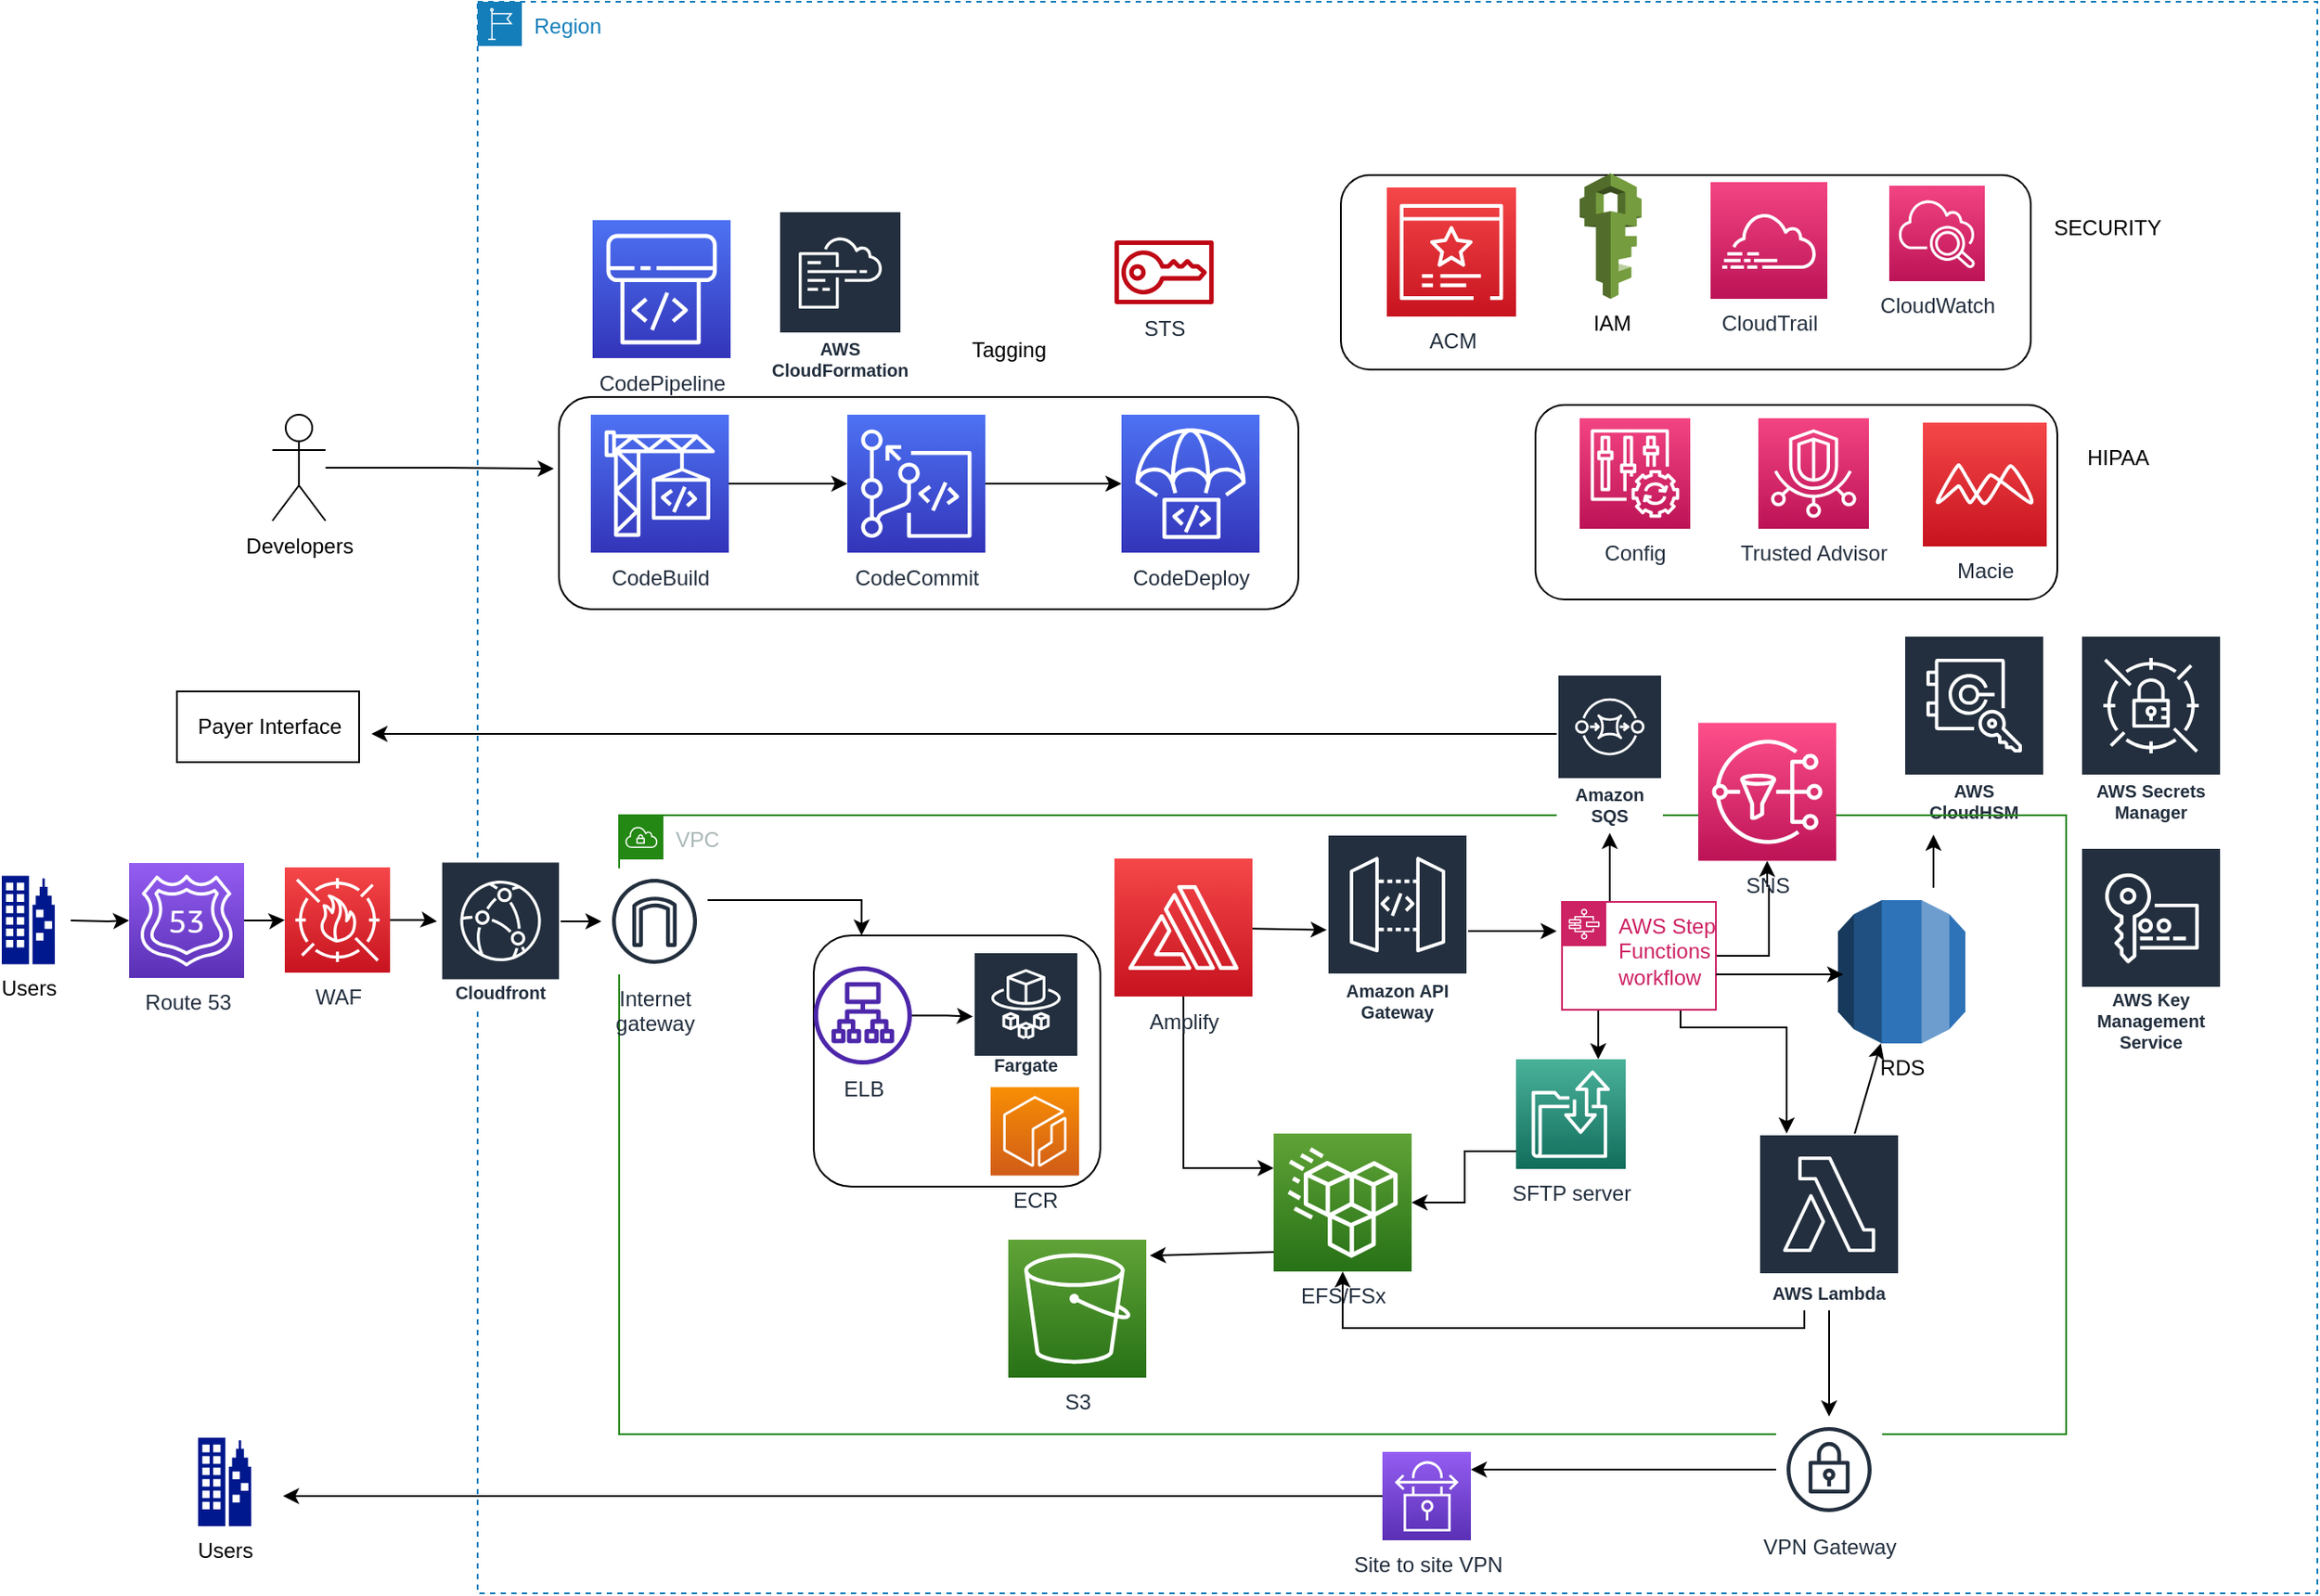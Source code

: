 <mxfile version="20.8.22" type="github" pages="2">
  <diagram id="bheKdWdxJDdxxjgBm_PC" name="MaxRTE">
    <mxGraphModel dx="2524" dy="1922" grid="1" gridSize="10" guides="1" tooltips="1" connect="1" arrows="1" fold="1" page="1" pageScale="1" pageWidth="850" pageHeight="1100" math="0" shadow="0">
      <root>
        <mxCell id="0" />
        <mxCell id="1" parent="0" />
        <mxCell id="yPXykL4vVdgG9a6Ruy27-3" value="" style="edgeStyle=none;rounded=0;orthogonalLoop=1;jettySize=auto;html=1;" parent="1" source="lHm5pYzWGTwYRZ6rRhx0-1" target="yPXykL4vVdgG9a6Ruy27-1" edge="1">
          <mxGeometry relative="1" as="geometry" />
        </mxCell>
        <mxCell id="eZS3xSQGko_UAFB4OBdT-1" style="edgeStyle=orthogonalEdgeStyle;rounded=0;orthogonalLoop=1;jettySize=auto;html=1;entryX=0;entryY=0.25;entryDx=0;entryDy=0;entryPerimeter=0;exitX=0.5;exitY=1;exitDx=0;exitDy=0;exitPerimeter=0;" parent="1" source="lHm5pYzWGTwYRZ6rRhx0-1" target="lHm5pYzWGTwYRZ6rRhx0-4" edge="1">
          <mxGeometry relative="1" as="geometry" />
        </mxCell>
        <mxCell id="lHm5pYzWGTwYRZ6rRhx0-1" value="Amplify" style="sketch=0;points=[[0,0,0],[0.25,0,0],[0.5,0,0],[0.75,0,0],[1,0,0],[0,1,0],[0.25,1,0],[0.5,1,0],[0.75,1,0],[1,1,0],[0,0.25,0],[0,0.5,0],[0,0.75,0],[1,0.25,0],[1,0.5,0],[1,0.75,0]];outlineConnect=0;fontColor=#232F3E;gradientColor=#F54749;gradientDirection=north;fillColor=#C7131F;strokeColor=#ffffff;dashed=0;verticalLabelPosition=bottom;verticalAlign=top;align=center;html=1;fontSize=12;fontStyle=0;aspect=fixed;shape=mxgraph.aws4.resourceIcon;resIcon=mxgraph.aws4.amplify;" parent="1" vertex="1">
          <mxGeometry x="160" y="244.5" width="78" height="78" as="geometry" />
        </mxCell>
        <mxCell id="yPXykL4vVdgG9a6Ruy27-6" value="" style="edgeStyle=orthogonalEdgeStyle;rounded=0;orthogonalLoop=1;jettySize=auto;html=1;" parent="1" source="lHm5pYzWGTwYRZ6rRhx0-2" target="lHm5pYzWGTwYRZ6rRhx0-23" edge="1">
          <mxGeometry relative="1" as="geometry">
            <Array as="points">
              <mxPoint x="530" y="260" />
              <mxPoint x="529" y="260" />
            </Array>
          </mxGeometry>
        </mxCell>
        <mxCell id="jC9qFEVSS9fCuGW1DAuz-8" style="edgeStyle=orthogonalEdgeStyle;rounded=0;orthogonalLoop=1;jettySize=auto;html=1;" edge="1" parent="1" source="lHm5pYzWGTwYRZ6rRhx0-2" target="jC9qFEVSS9fCuGW1DAuz-6">
          <mxGeometry relative="1" as="geometry">
            <Array as="points">
              <mxPoint x="440" y="260" />
              <mxPoint x="440" y="260" />
            </Array>
          </mxGeometry>
        </mxCell>
        <mxCell id="XAj6okw91tCMSRcj7K4q-6" style="edgeStyle=orthogonalEdgeStyle;rounded=0;orthogonalLoop=1;jettySize=auto;html=1;" edge="1" parent="1" source="lHm5pYzWGTwYRZ6rRhx0-2" target="sQa-wAJVE0qs__E2zI63-1">
          <mxGeometry relative="1" as="geometry">
            <Array as="points">
              <mxPoint x="480" y="340" />
              <mxPoint x="540" y="340" />
            </Array>
          </mxGeometry>
        </mxCell>
        <mxCell id="XAj6okw91tCMSRcj7K4q-8" style="edgeStyle=orthogonalEdgeStyle;rounded=0;orthogonalLoop=1;jettySize=auto;html=1;entryX=0.75;entryY=0;entryDx=0;entryDy=0;entryPerimeter=0;" edge="1" parent="1" source="lHm5pYzWGTwYRZ6rRhx0-2" target="XAj6okw91tCMSRcj7K4q-1">
          <mxGeometry relative="1" as="geometry">
            <Array as="points">
              <mxPoint x="434" y="350" />
            </Array>
          </mxGeometry>
        </mxCell>
        <mxCell id="lHm5pYzWGTwYRZ6rRhx0-2" value="AWS Step Functions workflow" style="points=[[0,0],[0.25,0],[0.5,0],[0.75,0],[1,0],[1,0.25],[1,0.5],[1,0.75],[1,1],[0.75,1],[0.5,1],[0.25,1],[0,1],[0,0.75],[0,0.5],[0,0.25]];outlineConnect=0;gradientColor=none;html=1;whiteSpace=wrap;fontSize=12;fontStyle=0;container=1;pointerEvents=0;collapsible=0;recursiveResize=0;shape=mxgraph.aws4.group;grIcon=mxgraph.aws4.group_aws_step_functions_workflow;strokeColor=#CD2264;fillColor=none;verticalAlign=top;align=left;spacingLeft=30;fontColor=#CD2264;dashed=0;" parent="1" vertex="1">
          <mxGeometry x="413" y="269" width="87" height="61" as="geometry" />
        </mxCell>
        <mxCell id="lHm5pYzWGTwYRZ6rRhx0-24" value="" style="edgeStyle=none;rounded=0;orthogonalLoop=1;jettySize=auto;html=1;exitX=0;exitY=1;exitDx=0;exitDy=0;exitPerimeter=0;" parent="1" edge="1">
          <mxGeometry relative="1" as="geometry">
            <mxPoint x="250" y="467" as="sourcePoint" />
            <mxPoint x="180" y="469" as="targetPoint" />
          </mxGeometry>
        </mxCell>
        <mxCell id="lHm5pYzWGTwYRZ6rRhx0-4" value="EFS/FSx" style="sketch=0;points=[[0,0,0],[0.25,0,0],[0.5,0,0],[0.75,0,0],[1,0,0],[0,1,0],[0.25,1,0],[0.5,1,0],[0.75,1,0],[1,1,0],[0,0.25,0],[0,0.5,0],[0,0.75,0],[1,0.25,0],[1,0.5,0],[1,0.75,0]];outlineConnect=0;fontColor=#232F3E;gradientColor=#60A337;gradientDirection=north;fillColor=#277116;strokeColor=#ffffff;dashed=0;verticalLabelPosition=bottom;verticalAlign=top;align=center;html=1;fontSize=12;fontStyle=0;aspect=fixed;shape=mxgraph.aws4.resourceIcon;resIcon=mxgraph.aws4.efs_standard;" parent="1" vertex="1">
          <mxGeometry x="250" y="400" width="78" height="78" as="geometry" />
        </mxCell>
        <mxCell id="lHm5pYzWGTwYRZ6rRhx0-14" style="edgeStyle=orthogonalEdgeStyle;rounded=0;orthogonalLoop=1;jettySize=auto;html=1;" parent="1" edge="1">
          <mxGeometry relative="1" as="geometry">
            <mxPoint x="623" y="231" as="targetPoint" />
            <mxPoint x="623" y="261" as="sourcePoint" />
          </mxGeometry>
        </mxCell>
        <mxCell id="lHm5pYzWGTwYRZ6rRhx0-5" value="RDS" style="outlineConnect=0;dashed=0;verticalLabelPosition=bottom;verticalAlign=top;align=center;html=1;shape=mxgraph.aws3.rds;fillColor=#2E73B8;gradientColor=none;" parent="1" vertex="1">
          <mxGeometry x="569" y="268" width="72" height="81" as="geometry" />
        </mxCell>
        <mxCell id="lHm5pYzWGTwYRZ6rRhx0-6" value="AWS CloudHSM" style="sketch=0;outlineConnect=0;fontColor=#232F3E;gradientColor=none;strokeColor=#ffffff;fillColor=#232F3E;dashed=0;verticalLabelPosition=middle;verticalAlign=bottom;align=center;html=1;whiteSpace=wrap;fontSize=10;fontStyle=1;spacing=3;shape=mxgraph.aws4.productIcon;prIcon=mxgraph.aws4.cloudhsm;" parent="1" vertex="1">
          <mxGeometry x="606" y="118" width="80" height="110" as="geometry" />
        </mxCell>
        <mxCell id="Gslmsh7NF-PHZ5TLiP44-1" value="AWS Secrets Manager" style="sketch=0;outlineConnect=0;fontColor=#232F3E;gradientColor=none;strokeColor=#ffffff;fillColor=#232F3E;dashed=0;verticalLabelPosition=middle;verticalAlign=bottom;align=center;html=1;whiteSpace=wrap;fontSize=10;fontStyle=1;spacing=3;shape=mxgraph.aws4.productIcon;prIcon=mxgraph.aws4.secrets_manager;" parent="1" vertex="1">
          <mxGeometry x="706" y="118" width="80" height="110" as="geometry" />
        </mxCell>
        <mxCell id="yPXykL4vVdgG9a6Ruy27-4" style="edgeStyle=none;rounded=0;orthogonalLoop=1;jettySize=auto;html=1;" parent="1" source="yPXykL4vVdgG9a6Ruy27-1" edge="1">
          <mxGeometry relative="1" as="geometry">
            <mxPoint x="410" y="285.5" as="targetPoint" />
          </mxGeometry>
        </mxCell>
        <mxCell id="yPXykL4vVdgG9a6Ruy27-1" value="Amazon API Gateway" style="sketch=0;outlineConnect=0;fontColor=#232F3E;gradientColor=none;strokeColor=#ffffff;fillColor=#232F3E;dashed=0;verticalLabelPosition=middle;verticalAlign=bottom;align=center;html=1;whiteSpace=wrap;fontSize=10;fontStyle=1;spacing=3;shape=mxgraph.aws4.productIcon;prIcon=mxgraph.aws4.api_gateway;" parent="1" vertex="1">
          <mxGeometry x="280" y="230.5" width="80" height="110" as="geometry" />
        </mxCell>
        <mxCell id="sQa-wAJVE0qs__E2zI63-5" value="" style="edgeStyle=none;rounded=0;orthogonalLoop=1;jettySize=auto;html=1;" parent="1" source="sQa-wAJVE0qs__E2zI63-1" target="lHm5pYzWGTwYRZ6rRhx0-5" edge="1">
          <mxGeometry relative="1" as="geometry" />
        </mxCell>
        <mxCell id="sQa-wAJVE0qs__E2zI63-11" style="edgeStyle=orthogonalEdgeStyle;rounded=0;orthogonalLoop=1;jettySize=auto;html=1;entryX=0.5;entryY=1;entryDx=0;entryDy=0;entryPerimeter=0;" parent="1" source="sQa-wAJVE0qs__E2zI63-1" target="lHm5pYzWGTwYRZ6rRhx0-4" edge="1">
          <mxGeometry relative="1" as="geometry">
            <Array as="points">
              <mxPoint x="550" y="510" />
              <mxPoint x="289" y="510" />
            </Array>
          </mxGeometry>
        </mxCell>
        <mxCell id="sQa-wAJVE0qs__E2zI63-10" value="" style="edgeStyle=none;rounded=0;orthogonalLoop=1;jettySize=auto;html=1;exitX=0;exitY=0.5;exitDx=0;exitDy=0;exitPerimeter=0;" parent="1" source="sQa-wAJVE0qs__E2zI63-6" edge="1">
          <mxGeometry relative="1" as="geometry">
            <mxPoint x="630" y="618" as="sourcePoint" />
            <mxPoint x="-310" y="605" as="targetPoint" />
          </mxGeometry>
        </mxCell>
        <mxCell id="sQa-wAJVE0qs__E2zI63-8" value="VPC" style="points=[[0,0],[0.25,0],[0.5,0],[0.75,0],[1,0],[1,0.25],[1,0.5],[1,0.75],[1,1],[0.75,1],[0.5,1],[0.25,1],[0,1],[0,0.75],[0,0.5],[0,0.25]];outlineConnect=0;gradientColor=none;html=1;whiteSpace=wrap;fontSize=12;fontStyle=0;container=1;pointerEvents=0;collapsible=0;recursiveResize=0;shape=mxgraph.aws4.group;grIcon=mxgraph.aws4.group_vpc;strokeColor=#248814;fillColor=none;verticalAlign=top;align=left;spacingLeft=30;fontColor=#AAB7B8;dashed=0;" parent="1" vertex="1">
          <mxGeometry x="-120" y="220" width="818" height="350" as="geometry" />
        </mxCell>
        <mxCell id="JebNU88CJQG99LWVZyKA-1" value="" style="edgeStyle=orthogonalEdgeStyle;rounded=0;orthogonalLoop=1;jettySize=auto;html=1;" parent="1" source="JebNU88CJQG99LWVZyKA-2" target="JebNU88CJQG99LWVZyKA-5" edge="1">
          <mxGeometry relative="1" as="geometry" />
        </mxCell>
        <mxCell id="JebNU88CJQG99LWVZyKA-2" value="Route 53" style="sketch=0;points=[[0,0,0],[0.25,0,0],[0.5,0,0],[0.75,0,0],[1,0,0],[0,1,0],[0.25,1,0],[0.5,1,0],[0.75,1,0],[1,1,0],[0,0.25,0],[0,0.5,0],[0,0.75,0],[1,0.25,0],[1,0.5,0],[1,0.75,0]];outlineConnect=0;fontColor=#232F3E;gradientColor=#945DF2;gradientDirection=north;fillColor=#5A30B5;strokeColor=#ffffff;dashed=0;verticalLabelPosition=bottom;verticalAlign=top;align=center;html=1;fontSize=12;fontStyle=0;aspect=fixed;shape=mxgraph.aws4.resourceIcon;resIcon=mxgraph.aws4.route_53;" parent="1" vertex="1">
          <mxGeometry x="-397" y="247" width="65" height="65" as="geometry" />
        </mxCell>
        <mxCell id="JebNU88CJQG99LWVZyKA-3" value="" style="edgeStyle=orthogonalEdgeStyle;rounded=0;orthogonalLoop=1;jettySize=auto;html=1;" parent="1" target="JebNU88CJQG99LWVZyKA-2" edge="1">
          <mxGeometry relative="1" as="geometry">
            <mxPoint x="-430" y="279.5" as="sourcePoint" />
          </mxGeometry>
        </mxCell>
        <mxCell id="0eNmcDPVIUEGgoxXKB1A-2" value="" style="edgeStyle=orthogonalEdgeStyle;rounded=0;orthogonalLoop=1;jettySize=auto;html=1;entryX=-0.029;entryY=0.407;entryDx=0;entryDy=0;entryPerimeter=0;" parent="1" source="JebNU88CJQG99LWVZyKA-5" target="0eNmcDPVIUEGgoxXKB1A-1" edge="1">
          <mxGeometry relative="1" as="geometry" />
        </mxCell>
        <mxCell id="JebNU88CJQG99LWVZyKA-5" value="WAF" style="sketch=0;points=[[0,0,0],[0.25,0,0],[0.5,0,0],[0.75,0,0],[1,0,0],[0,1,0],[0.25,1,0],[0.5,1,0],[0.75,1,0],[1,1,0],[0,0.25,0],[0,0.5,0],[0,0.75,0],[1,0.25,0],[1,0.5,0],[1,0.75,0]];outlineConnect=0;fontColor=#232F3E;gradientColor=#F54749;gradientDirection=north;fillColor=#C7131F;strokeColor=#ffffff;dashed=0;verticalLabelPosition=bottom;verticalAlign=top;align=center;html=1;fontSize=12;fontStyle=0;aspect=fixed;shape=mxgraph.aws4.resourceIcon;resIcon=mxgraph.aws4.waf;" parent="1" vertex="1">
          <mxGeometry x="-309" y="249.5" width="59.5" height="59.5" as="geometry" />
        </mxCell>
        <mxCell id="cL5m73lOZh0V7bfWZF7K-1" value="" style="rounded=1;whiteSpace=wrap;html=1;" parent="1" vertex="1">
          <mxGeometry x="-154" y="-16.5" width="418" height="120" as="geometry" />
        </mxCell>
        <mxCell id="cL5m73lOZh0V7bfWZF7K-2" value="" style="edgeStyle=orthogonalEdgeStyle;rounded=0;orthogonalLoop=1;jettySize=auto;html=1;" parent="1" source="cL5m73lOZh0V7bfWZF7K-3" target="cL5m73lOZh0V7bfWZF7K-6" edge="1">
          <mxGeometry relative="1" as="geometry" />
        </mxCell>
        <mxCell id="cL5m73lOZh0V7bfWZF7K-3" value="CodeCommit" style="sketch=0;points=[[0,0,0],[0.25,0,0],[0.5,0,0],[0.75,0,0],[1,0,0],[0,1,0],[0.25,1,0],[0.5,1,0],[0.75,1,0],[1,1,0],[0,0.25,0],[0,0.5,0],[0,0.75,0],[1,0.25,0],[1,0.5,0],[1,0.75,0]];outlineConnect=0;fontColor=#232F3E;gradientColor=#4D72F3;gradientDirection=north;fillColor=#3334B9;strokeColor=#ffffff;dashed=0;verticalLabelPosition=bottom;verticalAlign=top;align=center;html=1;fontSize=12;fontStyle=0;aspect=fixed;shape=mxgraph.aws4.resourceIcon;resIcon=mxgraph.aws4.codecommit;" parent="1" vertex="1">
          <mxGeometry x="9" y="-6.5" width="78" height="78" as="geometry" />
        </mxCell>
        <mxCell id="cL5m73lOZh0V7bfWZF7K-4" value="" style="edgeStyle=orthogonalEdgeStyle;rounded=0;orthogonalLoop=1;jettySize=auto;html=1;" parent="1" source="cL5m73lOZh0V7bfWZF7K-5" target="cL5m73lOZh0V7bfWZF7K-3" edge="1">
          <mxGeometry relative="1" as="geometry" />
        </mxCell>
        <mxCell id="cL5m73lOZh0V7bfWZF7K-5" value="CodeBuild" style="sketch=0;points=[[0,0,0],[0.25,0,0],[0.5,0,0],[0.75,0,0],[1,0,0],[0,1,0],[0.25,1,0],[0.5,1,0],[0.75,1,0],[1,1,0],[0,0.25,0],[0,0.5,0],[0,0.75,0],[1,0.25,0],[1,0.5,0],[1,0.75,0]];outlineConnect=0;fontColor=#232F3E;gradientColor=#4D72F3;gradientDirection=north;fillColor=#3334B9;strokeColor=#ffffff;dashed=0;verticalLabelPosition=bottom;verticalAlign=top;align=center;html=1;fontSize=12;fontStyle=0;aspect=fixed;shape=mxgraph.aws4.resourceIcon;resIcon=mxgraph.aws4.codebuild;" parent="1" vertex="1">
          <mxGeometry x="-136" y="-6.5" width="78" height="78" as="geometry" />
        </mxCell>
        <mxCell id="cL5m73lOZh0V7bfWZF7K-6" value="CodeDeploy" style="sketch=0;points=[[0,0,0],[0.25,0,0],[0.5,0,0],[0.75,0,0],[1,0,0],[0,1,0],[0.25,1,0],[0.5,1,0],[0.75,1,0],[1,1,0],[0,0.25,0],[0,0.5,0],[0,0.75,0],[1,0.25,0],[1,0.5,0],[1,0.75,0]];outlineConnect=0;fontColor=#232F3E;gradientColor=#4D72F3;gradientDirection=north;fillColor=#3334B9;strokeColor=#ffffff;dashed=0;verticalLabelPosition=bottom;verticalAlign=top;align=center;html=1;fontSize=12;fontStyle=0;aspect=fixed;shape=mxgraph.aws4.resourceIcon;resIcon=mxgraph.aws4.codedeploy;" parent="1" vertex="1">
          <mxGeometry x="164" y="-6.5" width="78" height="78" as="geometry" />
        </mxCell>
        <mxCell id="cL5m73lOZh0V7bfWZF7K-7" value="CodePipeline" style="sketch=0;points=[[0,0,0],[0.25,0,0],[0.5,0,0],[0.75,0,0],[1,0,0],[0,1,0],[0.25,1,0],[0.5,1,0],[0.75,1,0],[1,1,0],[0,0.25,0],[0,0.5,0],[0,0.75,0],[1,0.25,0],[1,0.5,0],[1,0.75,0]];outlineConnect=0;fontColor=#232F3E;gradientColor=#4D72F3;gradientDirection=north;fillColor=#3334B9;strokeColor=#ffffff;dashed=0;verticalLabelPosition=bottom;verticalAlign=top;align=center;html=1;fontSize=12;fontStyle=0;aspect=fixed;shape=mxgraph.aws4.resourceIcon;resIcon=mxgraph.aws4.codepipeline;" parent="1" vertex="1">
          <mxGeometry x="-135" y="-116.5" width="78" height="78" as="geometry" />
        </mxCell>
        <mxCell id="cL5m73lOZh0V7bfWZF7K-8" style="edgeStyle=orthogonalEdgeStyle;rounded=0;orthogonalLoop=1;jettySize=auto;html=1;entryX=-0.007;entryY=0.338;entryDx=0;entryDy=0;entryPerimeter=0;" parent="1" source="cL5m73lOZh0V7bfWZF7K-9" target="cL5m73lOZh0V7bfWZF7K-1" edge="1">
          <mxGeometry relative="1" as="geometry">
            <mxPoint x="-226" y="23.5" as="targetPoint" />
          </mxGeometry>
        </mxCell>
        <mxCell id="cL5m73lOZh0V7bfWZF7K-9" value="Developers" style="shape=umlActor;verticalLabelPosition=bottom;verticalAlign=top;html=1;outlineConnect=0;" parent="1" vertex="1">
          <mxGeometry x="-316" y="-6.5" width="30" height="60" as="geometry" />
        </mxCell>
        <mxCell id="dU4BXsjxhqeicer3mjZO-4" value="Region" style="points=[[0,0],[0.25,0],[0.5,0],[0.75,0],[1,0],[1,0.25],[1,0.5],[1,0.75],[1,1],[0.75,1],[0.5,1],[0.25,1],[0,1],[0,0.75],[0,0.5],[0,0.25]];outlineConnect=0;gradientColor=none;html=1;whiteSpace=wrap;fontSize=12;fontStyle=0;container=1;pointerEvents=0;collapsible=0;recursiveResize=0;shape=mxgraph.aws4.group;grIcon=mxgraph.aws4.group_region;strokeColor=#147EBA;fillColor=none;verticalAlign=top;align=left;spacingLeft=30;fontColor=#147EBA;dashed=1;" parent="1" vertex="1">
          <mxGeometry x="-200" y="-240" width="1040" height="900" as="geometry" />
        </mxCell>
        <mxCell id="vxzUqHN5WOFup0UGfH7t-7" value="" style="rounded=1;whiteSpace=wrap;html=1;" parent="dU4BXsjxhqeicer3mjZO-4" vertex="1">
          <mxGeometry x="598" y="228" width="295" height="110" as="geometry" />
        </mxCell>
        <mxCell id="vxzUqHN5WOFup0UGfH7t-5" value="" style="rounded=1;whiteSpace=wrap;html=1;" parent="dU4BXsjxhqeicer3mjZO-4" vertex="1">
          <mxGeometry x="488" y="98" width="390" height="110" as="geometry" />
        </mxCell>
        <mxCell id="cL5m73lOZh0V7bfWZF7K-16" value="Macie" style="sketch=0;points=[[0,0,0],[0.25,0,0],[0.5,0,0],[0.75,0,0],[1,0,0],[0,1,0],[0.25,1,0],[0.5,1,0],[0.75,1,0],[1,1,0],[0,0.25,0],[0,0.5,0],[0,0.75,0],[1,0.25,0],[1,0.5,0],[1,0.75,0]];outlineConnect=0;fontColor=#232F3E;gradientColor=#F54749;gradientDirection=north;fillColor=#C7131F;strokeColor=#ffffff;dashed=0;verticalLabelPosition=bottom;verticalAlign=top;align=center;html=1;fontSize=12;fontStyle=0;aspect=fixed;shape=mxgraph.aws4.resourceIcon;resIcon=mxgraph.aws4.macie;" parent="dU4BXsjxhqeicer3mjZO-4" vertex="1">
          <mxGeometry x="817" y="238" width="70" height="70" as="geometry" />
        </mxCell>
        <mxCell id="cL5m73lOZh0V7bfWZF7K-15" value="STS" style="sketch=0;outlineConnect=0;fontColor=#232F3E;gradientColor=none;fillColor=#BF0816;strokeColor=none;dashed=0;verticalLabelPosition=bottom;verticalAlign=top;align=center;html=1;fontSize=12;fontStyle=0;aspect=fixed;pointerEvents=1;shape=mxgraph.aws4.sts;" parent="dU4BXsjxhqeicer3mjZO-4" vertex="1">
          <mxGeometry x="360" y="135" width="56.16" height="36" as="geometry" />
        </mxCell>
        <mxCell id="cL5m73lOZh0V7bfWZF7K-14" value="ACM" style="sketch=0;points=[[0,0,0],[0.25,0,0],[0.5,0,0],[0.75,0,0],[1,0,0],[0,1,0],[0.25,1,0],[0.5,1,0],[0.75,1,0],[1,1,0],[0,0.25,0],[0,0.5,0],[0,0.75,0],[1,0.25,0],[1,0.5,0],[1,0.75,0]];outlineConnect=0;fontColor=#232F3E;gradientColor=#F54749;gradientDirection=north;fillColor=#C7131F;strokeColor=#ffffff;dashed=0;verticalLabelPosition=bottom;verticalAlign=top;align=center;html=1;fontSize=12;fontStyle=0;aspect=fixed;shape=mxgraph.aws4.resourceIcon;resIcon=mxgraph.aws4.certificate_manager_3;" parent="dU4BXsjxhqeicer3mjZO-4" vertex="1">
          <mxGeometry x="514" y="105" width="73" height="73" as="geometry" />
        </mxCell>
        <mxCell id="XAj6okw91tCMSRcj7K4q-11" value="" style="edgeStyle=orthogonalEdgeStyle;rounded=0;orthogonalLoop=1;jettySize=auto;html=1;" edge="1" parent="dU4BXsjxhqeicer3mjZO-4" source="0eNmcDPVIUEGgoxXKB1A-1" target="XAj6okw91tCMSRcj7K4q-10">
          <mxGeometry relative="1" as="geometry">
            <Array as="points">
              <mxPoint x="60" y="520" />
              <mxPoint x="60" y="520" />
            </Array>
          </mxGeometry>
        </mxCell>
        <mxCell id="0eNmcDPVIUEGgoxXKB1A-1" value="Amazon Cloudfront" style="sketch=0;outlineConnect=0;fontColor=#232F3E;gradientColor=none;strokeColor=#ffffff;fillColor=#232F3E;dashed=0;verticalLabelPosition=middle;verticalAlign=bottom;align=center;html=1;whiteSpace=wrap;fontSize=10;fontStyle=1;spacing=3;shape=mxgraph.aws4.productIcon;prIcon=mxgraph.aws4.cloudfront;" parent="dU4BXsjxhqeicer3mjZO-4" vertex="1">
          <mxGeometry x="-21" y="485.75" width="68" height="84.25" as="geometry" />
        </mxCell>
        <mxCell id="vxzUqHN5WOFup0UGfH7t-13" value="" style="rounded=1;whiteSpace=wrap;html=1;" parent="dU4BXsjxhqeicer3mjZO-4" vertex="1">
          <mxGeometry x="190" y="528" width="162" height="142" as="geometry" />
        </mxCell>
        <mxCell id="lHm5pYzWGTwYRZ6rRhx0-29" value="AWS Fargate" style="sketch=0;outlineConnect=0;fontColor=#232F3E;gradientColor=none;strokeColor=#ffffff;fillColor=#232F3E;dashed=0;verticalLabelPosition=middle;verticalAlign=bottom;align=center;html=1;whiteSpace=wrap;fontSize=10;fontStyle=1;spacing=3;shape=mxgraph.aws4.productIcon;prIcon=mxgraph.aws4.fargate;" parent="dU4BXsjxhqeicer3mjZO-4" vertex="1">
          <mxGeometry x="280" y="537" width="60" height="73.75" as="geometry" />
        </mxCell>
        <mxCell id="cL5m73lOZh0V7bfWZF7K-10" value="ECR" style="sketch=0;points=[[0,0,0],[0.25,0,0],[0.5,0,0],[0.75,0,0],[1,0,0],[0,1,0],[0.25,1,0],[0.5,1,0],[0.75,1,0],[1,1,0],[0,0.25,0],[0,0.5,0],[0,0.75,0],[1,0.25,0],[1,0.5,0],[1,0.75,0]];outlineConnect=0;fontColor=#232F3E;gradientColor=#F78E04;gradientDirection=north;fillColor=#D05C17;strokeColor=#ffffff;dashed=0;verticalLabelPosition=bottom;verticalAlign=top;align=center;html=1;fontSize=12;fontStyle=0;aspect=fixed;shape=mxgraph.aws4.resourceIcon;resIcon=mxgraph.aws4.ecr;" parent="dU4BXsjxhqeicer3mjZO-4" vertex="1">
          <mxGeometry x="290" y="613.75" width="50" height="50" as="geometry" />
        </mxCell>
        <mxCell id="dU4BXsjxhqeicer3mjZO-1" value="ELB" style="sketch=0;outlineConnect=0;fontColor=#232F3E;gradientColor=none;fillColor=#4D27AA;strokeColor=none;dashed=0;verticalLabelPosition=bottom;verticalAlign=top;align=center;html=1;fontSize=12;fontStyle=0;aspect=fixed;pointerEvents=1;shape=mxgraph.aws4.application_load_balancer;" parent="dU4BXsjxhqeicer3mjZO-4" vertex="1">
          <mxGeometry x="190" y="545.5" width="55.5" height="55.5" as="geometry" />
        </mxCell>
        <mxCell id="dU4BXsjxhqeicer3mjZO-3" value="" style="edgeStyle=orthogonalEdgeStyle;rounded=0;orthogonalLoop=1;jettySize=auto;html=1;" parent="dU4BXsjxhqeicer3mjZO-4" source="dU4BXsjxhqeicer3mjZO-1" target="lHm5pYzWGTwYRZ6rRhx0-29" edge="1">
          <mxGeometry relative="1" as="geometry" />
        </mxCell>
        <mxCell id="lHm5pYzWGTwYRZ6rRhx0-23" value="SNS" style="sketch=0;points=[[0,0,0],[0.25,0,0],[0.5,0,0],[0.75,0,0],[1,0,0],[0,1,0],[0.25,1,0],[0.5,1,0],[0.75,1,0],[1,1,0],[0,0.25,0],[0,0.5,0],[0,0.75,0],[1,0.25,0],[1,0.5,0],[1,0.75,0]];outlineConnect=0;fontColor=#232F3E;gradientColor=#FF4F8B;gradientDirection=north;fillColor=#BC1356;strokeColor=#ffffff;dashed=0;verticalLabelPosition=bottom;verticalAlign=top;align=center;html=1;fontSize=12;fontStyle=0;aspect=fixed;shape=mxgraph.aws4.resourceIcon;resIcon=mxgraph.aws4.sns;" parent="dU4BXsjxhqeicer3mjZO-4" vertex="1">
          <mxGeometry x="690" y="407.75" width="78" height="78" as="geometry" />
        </mxCell>
        <mxCell id="lHm5pYzWGTwYRZ6rRhx0-3" value="S3" style="sketch=0;points=[[0,0,0],[0.25,0,0],[0.5,0,0],[0.75,0,0],[1,0,0],[0,1,0],[0.25,1,0],[0.5,1,0],[0.75,1,0],[1,1,0],[0,0.25,0],[0,0.5,0],[0,0.75,0],[1,0.25,0],[1,0.5,0],[1,0.75,0]];outlineConnect=0;fontColor=#232F3E;gradientColor=#60A337;gradientDirection=north;fillColor=#277116;strokeColor=#ffffff;dashed=0;verticalLabelPosition=bottom;verticalAlign=top;align=center;html=1;fontSize=12;fontStyle=0;aspect=fixed;shape=mxgraph.aws4.resourceIcon;resIcon=mxgraph.aws4.s3;" parent="dU4BXsjxhqeicer3mjZO-4" vertex="1">
          <mxGeometry x="300" y="700" width="78" height="78" as="geometry" />
        </mxCell>
        <mxCell id="jC9qFEVSS9fCuGW1DAuz-2" style="edgeStyle=orthogonalEdgeStyle;rounded=0;orthogonalLoop=1;jettySize=auto;html=1;" edge="1" parent="dU4BXsjxhqeicer3mjZO-4" source="sQa-wAJVE0qs__E2zI63-1" target="jC9qFEVSS9fCuGW1DAuz-1">
          <mxGeometry relative="1" as="geometry" />
        </mxCell>
        <mxCell id="sQa-wAJVE0qs__E2zI63-1" value="AWS Lambda" style="sketch=0;outlineConnect=0;fontColor=#232F3E;gradientColor=none;strokeColor=#ffffff;fillColor=#232F3E;dashed=0;verticalLabelPosition=middle;verticalAlign=bottom;align=center;html=1;whiteSpace=wrap;fontSize=10;fontStyle=1;spacing=3;shape=mxgraph.aws4.productIcon;prIcon=mxgraph.aws4.lambda;" parent="dU4BXsjxhqeicer3mjZO-4" vertex="1">
          <mxGeometry x="724" y="640" width="80" height="100" as="geometry" />
        </mxCell>
        <mxCell id="TaXMixEk9pz3yE47F7tu-2" value="AWS CloudFormation" style="sketch=0;outlineConnect=0;fontColor=#232F3E;gradientColor=none;strokeColor=#ffffff;fillColor=#232F3E;dashed=0;verticalLabelPosition=middle;verticalAlign=bottom;align=center;html=1;whiteSpace=wrap;fontSize=10;fontStyle=1;spacing=3;shape=mxgraph.aws4.productIcon;prIcon=mxgraph.aws4.cloudformation;" parent="dU4BXsjxhqeicer3mjZO-4" vertex="1">
          <mxGeometry x="170" y="118" width="70" height="100" as="geometry" />
        </mxCell>
        <mxCell id="TaXMixEk9pz3yE47F7tu-3" value="Tagging" style="shape=image;html=1;verticalAlign=top;verticalLabelPosition=bottom;labelBackgroundColor=#ffffff;imageAspect=0;aspect=fixed;image=https://cdn4.iconfinder.com/data/icons/online-marketing-hand-drawn-vol-4/52/tag__business__ecommerce__tagging__marketing__pricetag__sale-128.png" parent="dU4BXsjxhqeicer3mjZO-4" vertex="1">
          <mxGeometry x="270" y="123" width="60" height="60" as="geometry" />
        </mxCell>
        <mxCell id="UgWKCmI1h3rVBjiNeXVy-1" value="AWS Key Management Service" style="sketch=0;outlineConnect=0;fontColor=#232F3E;gradientColor=none;strokeColor=#ffffff;fillColor=#232F3E;dashed=0;verticalLabelPosition=middle;verticalAlign=bottom;align=center;html=1;whiteSpace=wrap;fontSize=10;fontStyle=1;spacing=3;shape=mxgraph.aws4.productIcon;prIcon=mxgraph.aws4.key_management_service;" parent="dU4BXsjxhqeicer3mjZO-4" vertex="1">
          <mxGeometry x="906" y="478" width="80" height="120" as="geometry" />
        </mxCell>
        <mxCell id="lHm5pYzWGTwYRZ6rRhx0-13" style="edgeStyle=orthogonalEdgeStyle;rounded=0;orthogonalLoop=1;jettySize=auto;html=1;" parent="dU4BXsjxhqeicer3mjZO-4" edge="1">
          <mxGeometry relative="1" as="geometry">
            <mxPoint x="772" y="550" as="targetPoint" />
            <Array as="points">
              <mxPoint x="710" y="550" />
              <mxPoint x="710" y="550" />
            </Array>
            <mxPoint x="700" y="550" as="sourcePoint" />
          </mxGeometry>
        </mxCell>
        <mxCell id="sQa-wAJVE0qs__E2zI63-6" value="Site to site VPN" style="sketch=0;points=[[0,0,0],[0.25,0,0],[0.5,0,0],[0.75,0,0],[1,0,0],[0,1,0],[0.25,1,0],[0.5,1,0],[0.75,1,0],[1,1,0],[0,0.25,0],[0,0.5,0],[0,0.75,0],[1,0.25,0],[1,0.5,0],[1,0.75,0]];outlineConnect=0;fontColor=#232F3E;gradientColor=#945DF2;gradientDirection=north;fillColor=#5A30B5;strokeColor=#ffffff;dashed=0;verticalLabelPosition=bottom;verticalAlign=top;align=center;html=1;fontSize=12;fontStyle=0;aspect=fixed;shape=mxgraph.aws4.resourceIcon;resIcon=mxgraph.aws4.site_to_site_vpn;" parent="dU4BXsjxhqeicer3mjZO-4" vertex="1">
          <mxGeometry x="511.5" y="820" width="50" height="50" as="geometry" />
        </mxCell>
        <mxCell id="jC9qFEVSS9fCuGW1DAuz-3" style="edgeStyle=orthogonalEdgeStyle;rounded=0;orthogonalLoop=1;jettySize=auto;html=1;" edge="1" parent="dU4BXsjxhqeicer3mjZO-4" source="jC9qFEVSS9fCuGW1DAuz-1" target="sQa-wAJVE0qs__E2zI63-6">
          <mxGeometry relative="1" as="geometry">
            <Array as="points">
              <mxPoint x="630" y="830" />
              <mxPoint x="630" y="830" />
            </Array>
          </mxGeometry>
        </mxCell>
        <mxCell id="jC9qFEVSS9fCuGW1DAuz-1" value="VPN Gateway" style="sketch=0;outlineConnect=0;fontColor=#232F3E;gradientColor=none;strokeColor=#232F3E;fillColor=#ffffff;dashed=0;verticalLabelPosition=bottom;verticalAlign=top;align=center;html=1;fontSize=12;fontStyle=0;aspect=fixed;shape=mxgraph.aws4.resourceIcon;resIcon=mxgraph.aws4.vpn_gateway;" vertex="1" parent="dU4BXsjxhqeicer3mjZO-4">
          <mxGeometry x="734" y="800" width="60" height="60" as="geometry" />
        </mxCell>
        <mxCell id="jC9qFEVSS9fCuGW1DAuz-6" value="Amazon SQS" style="sketch=0;outlineConnect=0;fontColor=#232F3E;gradientColor=none;strokeColor=#ffffff;fillColor=#232F3E;dashed=0;verticalLabelPosition=middle;verticalAlign=bottom;align=center;html=1;whiteSpace=wrap;fontSize=10;fontStyle=1;spacing=3;shape=mxgraph.aws4.productIcon;prIcon=mxgraph.aws4.sqs;" vertex="1" parent="dU4BXsjxhqeicer3mjZO-4">
          <mxGeometry x="610" y="380" width="60" height="90" as="geometry" />
        </mxCell>
        <mxCell id="XAj6okw91tCMSRcj7K4q-1" value="SFTP server" style="sketch=0;points=[[0,0,0],[0.25,0,0],[0.5,0,0],[0.75,0,0],[1,0,0],[0,1,0],[0.25,1,0],[0.5,1,0],[0.75,1,0],[1,1,0],[0,0.25,0],[0,0.5,0],[0,0.75,0],[1,0.25,0],[1,0.5,0],[1,0.75,0]];outlineConnect=0;fontColor=#232F3E;gradientColor=#4AB29A;gradientDirection=north;fillColor=#116D5B;strokeColor=#ffffff;dashed=0;verticalLabelPosition=bottom;verticalAlign=top;align=center;html=1;fontSize=12;fontStyle=0;aspect=fixed;shape=mxgraph.aws4.resourceIcon;resIcon=mxgraph.aws4.transfer_family;" vertex="1" parent="dU4BXsjxhqeicer3mjZO-4">
          <mxGeometry x="587" y="598" width="62" height="62" as="geometry" />
        </mxCell>
        <mxCell id="XAj6okw91tCMSRcj7K4q-12" style="edgeStyle=orthogonalEdgeStyle;rounded=0;orthogonalLoop=1;jettySize=auto;html=1;entryX=0.167;entryY=0;entryDx=0;entryDy=0;entryPerimeter=0;" edge="1" parent="dU4BXsjxhqeicer3mjZO-4" source="XAj6okw91tCMSRcj7K4q-10" target="vxzUqHN5WOFup0UGfH7t-13">
          <mxGeometry relative="1" as="geometry">
            <Array as="points">
              <mxPoint x="217" y="508" />
            </Array>
          </mxGeometry>
        </mxCell>
        <mxCell id="XAj6okw91tCMSRcj7K4q-10" value="Internet&#xa;gateway" style="sketch=0;outlineConnect=0;fontColor=#232F3E;gradientColor=none;strokeColor=#232F3E;fillColor=#ffffff;dashed=0;verticalLabelPosition=bottom;verticalAlign=top;align=center;html=1;fontSize=12;fontStyle=0;aspect=fixed;shape=mxgraph.aws4.resourceIcon;resIcon=mxgraph.aws4.internet_gateway;" vertex="1" parent="dU4BXsjxhqeicer3mjZO-4">
          <mxGeometry x="70" y="490" width="60" height="60" as="geometry" />
        </mxCell>
        <mxCell id="cL5m73lOZh0V7bfWZF7K-12" value="CloudTrail" style="sketch=0;points=[[0,0,0],[0.25,0,0],[0.5,0,0],[0.75,0,0],[1,0,0],[0,1,0],[0.25,1,0],[0.5,1,0],[0.75,1,0],[1,1,0],[0,0.25,0],[0,0.5,0],[0,0.75,0],[1,0.25,0],[1,0.5,0],[1,0.75,0]];points=[[0,0,0],[0.25,0,0],[0.5,0,0],[0.75,0,0],[1,0,0],[0,1,0],[0.25,1,0],[0.5,1,0],[0.75,1,0],[1,1,0],[0,0.25,0],[0,0.5,0],[0,0.75,0],[1,0.25,0],[1,0.5,0],[1,0.75,0]];outlineConnect=0;fontColor=#232F3E;gradientColor=#F34482;gradientDirection=north;fillColor=#BC1356;strokeColor=#ffffff;dashed=0;verticalLabelPosition=bottom;verticalAlign=top;align=center;html=1;fontSize=12;fontStyle=0;aspect=fixed;shape=mxgraph.aws4.resourceIcon;resIcon=mxgraph.aws4.cloudtrail;" parent="1" vertex="1">
          <mxGeometry x="497" y="-138" width="66" height="66" as="geometry" />
        </mxCell>
        <mxCell id="cL5m73lOZh0V7bfWZF7K-11" value="IAM" style="outlineConnect=0;dashed=0;verticalLabelPosition=bottom;verticalAlign=top;align=center;html=1;shape=mxgraph.aws3.iam;fillColor=#759C3E;gradientColor=none;" parent="1" vertex="1">
          <mxGeometry x="423" y="-143" width="35" height="71" as="geometry" />
        </mxCell>
        <mxCell id="cL5m73lOZh0V7bfWZF7K-13" value="CloudWatch" style="sketch=0;points=[[0,0,0],[0.25,0,0],[0.5,0,0],[0.75,0,0],[1,0,0],[0,1,0],[0.25,1,0],[0.5,1,0],[0.75,1,0],[1,1,0],[0,0.25,0],[0,0.5,0],[0,0.75,0],[1,0.25,0],[1,0.5,0],[1,0.75,0]];points=[[0,0,0],[0.25,0,0],[0.5,0,0],[0.75,0,0],[1,0,0],[0,1,0],[0.25,1,0],[0.5,1,0],[0.75,1,0],[1,1,0],[0,0.25,0],[0,0.5,0],[0,0.75,0],[1,0.25,0],[1,0.5,0],[1,0.75,0]];outlineConnect=0;fontColor=#232F3E;gradientColor=#F34482;gradientDirection=north;fillColor=#BC1356;strokeColor=#ffffff;dashed=0;verticalLabelPosition=bottom;verticalAlign=top;align=center;html=1;fontSize=12;fontStyle=0;aspect=fixed;shape=mxgraph.aws4.resourceIcon;resIcon=mxgraph.aws4.cloudwatch_2;" parent="1" vertex="1">
          <mxGeometry x="598" y="-136" width="54" height="54" as="geometry" />
        </mxCell>
        <mxCell id="cL5m73lOZh0V7bfWZF7K-17" value="Config" style="sketch=0;points=[[0,0,0],[0.25,0,0],[0.5,0,0],[0.75,0,0],[1,0,0],[0,1,0],[0.25,1,0],[0.5,1,0],[0.75,1,0],[1,1,0],[0,0.25,0],[0,0.5,0],[0,0.75,0],[1,0.25,0],[1,0.5,0],[1,0.75,0]];points=[[0,0,0],[0.25,0,0],[0.5,0,0],[0.75,0,0],[1,0,0],[0,1,0],[0.25,1,0],[0.5,1,0],[0.75,1,0],[1,1,0],[0,0.25,0],[0,0.5,0],[0,0.75,0],[1,0.25,0],[1,0.5,0],[1,0.75,0]];outlineConnect=0;fontColor=#232F3E;gradientColor=#F34482;gradientDirection=north;fillColor=#BC1356;strokeColor=#ffffff;dashed=0;verticalLabelPosition=bottom;verticalAlign=top;align=center;html=1;fontSize=12;fontStyle=0;aspect=fixed;shape=mxgraph.aws4.resourceIcon;resIcon=mxgraph.aws4.config;" parent="1" vertex="1">
          <mxGeometry x="423" y="-4.5" width="62.5" height="62.5" as="geometry" />
        </mxCell>
        <mxCell id="cL5m73lOZh0V7bfWZF7K-18" value="Trusted Advisor" style="sketch=0;points=[[0,0,0],[0.25,0,0],[0.5,0,0],[0.75,0,0],[1,0,0],[0,1,0],[0.25,1,0],[0.5,1,0],[0.75,1,0],[1,1,0],[0,0.25,0],[0,0.5,0],[0,0.75,0],[1,0.25,0],[1,0.5,0],[1,0.75,0]];points=[[0,0,0],[0.25,0,0],[0.5,0,0],[0.75,0,0],[1,0,0],[0,1,0],[0.25,1,0],[0.5,1,0],[0.75,1,0],[1,1,0],[0,0.25,0],[0,0.5,0],[0,0.75,0],[1,0.25,0],[1,0.5,0],[1,0.75,0]];outlineConnect=0;fontColor=#232F3E;gradientColor=#F34482;gradientDirection=north;fillColor=#BC1356;strokeColor=#ffffff;dashed=0;verticalLabelPosition=bottom;verticalAlign=top;align=center;html=1;fontSize=12;fontStyle=0;aspect=fixed;shape=mxgraph.aws4.resourceIcon;resIcon=mxgraph.aws4.trusted_advisor;" parent="1" vertex="1">
          <mxGeometry x="524" y="-4.5" width="62.5" height="62.5" as="geometry" />
        </mxCell>
        <mxCell id="vxzUqHN5WOFup0UGfH7t-8" value="HIPAA" style="text;html=1;align=center;verticalAlign=middle;resizable=0;points=[];autosize=1;strokeColor=none;fillColor=none;" parent="1" vertex="1">
          <mxGeometry x="697" y="3" width="60" height="30" as="geometry" />
        </mxCell>
        <mxCell id="vxzUqHN5WOFup0UGfH7t-9" value="SECURITY" style="text;html=1;align=center;verticalAlign=middle;resizable=0;points=[];autosize=1;strokeColor=none;fillColor=none;" parent="1" vertex="1">
          <mxGeometry x="681" y="-127" width="80" height="30" as="geometry" />
        </mxCell>
        <mxCell id="jC9qFEVSS9fCuGW1DAuz-11" value="Users" style="sketch=0;aspect=fixed;pointerEvents=1;shadow=0;dashed=0;html=1;strokeColor=none;labelPosition=center;verticalLabelPosition=bottom;verticalAlign=top;align=center;fillColor=#00188D;shape=mxgraph.azure.enterprise" vertex="1" parent="1">
          <mxGeometry x="-469" y="254.25" width="30" height="50" as="geometry" />
        </mxCell>
        <mxCell id="jC9qFEVSS9fCuGW1DAuz-10" style="edgeStyle=orthogonalEdgeStyle;rounded=0;orthogonalLoop=1;jettySize=auto;html=1;" edge="1" parent="1">
          <mxGeometry relative="1" as="geometry">
            <mxPoint x="-260" y="174" as="targetPoint" />
            <mxPoint x="410" y="174" as="sourcePoint" />
            <Array as="points">
              <mxPoint x="240" y="174" />
              <mxPoint x="240" y="174" />
            </Array>
          </mxGeometry>
        </mxCell>
        <mxCell id="jC9qFEVSS9fCuGW1DAuz-13" value="Users" style="sketch=0;aspect=fixed;pointerEvents=1;shadow=0;dashed=0;html=1;strokeColor=none;labelPosition=center;verticalLabelPosition=bottom;verticalAlign=top;align=center;fillColor=#00188D;shape=mxgraph.azure.enterprise" vertex="1" parent="1">
          <mxGeometry x="-358" y="572" width="30" height="50" as="geometry" />
        </mxCell>
        <mxCell id="jC9qFEVSS9fCuGW1DAuz-15" value="Payer Interface" style="html=1;" vertex="1" parent="1">
          <mxGeometry x="-370" y="150" width="103" height="40" as="geometry" />
        </mxCell>
        <mxCell id="XAj6okw91tCMSRcj7K4q-9" style="edgeStyle=orthogonalEdgeStyle;rounded=0;orthogonalLoop=1;jettySize=auto;html=1;entryX=1;entryY=0.5;entryDx=0;entryDy=0;entryPerimeter=0;" edge="1" parent="1" source="XAj6okw91tCMSRcj7K4q-1" target="lHm5pYzWGTwYRZ6rRhx0-4">
          <mxGeometry relative="1" as="geometry">
            <Array as="points">
              <mxPoint x="358" y="410" />
              <mxPoint x="358" y="439" />
            </Array>
          </mxGeometry>
        </mxCell>
      </root>
    </mxGraphModel>
  </diagram>
  <diagram name="MAXRTE" id="fnzVo90Cn4uLEvbQsZGK">
    <mxGraphModel dx="2524" dy="1922" grid="1" gridSize="10" guides="1" tooltips="1" connect="1" arrows="1" fold="1" page="1" pageScale="1" pageWidth="850" pageHeight="1100" math="0" shadow="0">
      <root>
        <mxCell id="0" />
        <mxCell id="1" parent="0" />
        <mxCell id="VmOv-Wi3rlKUdceMmR5n-12" value="Region" style="sketch=0;outlineConnect=0;gradientColor=none;html=1;whiteSpace=wrap;fontSize=12;fontStyle=0;shape=mxgraph.aws4.group;grIcon=mxgraph.aws4.group_region;strokeColor=#879196;fillColor=none;verticalAlign=top;align=left;spacingLeft=30;fontColor=#879196;dashed=1;" parent="1" vertex="1">
          <mxGeometry x="-380" y="20" width="1080" height="700" as="geometry" />
        </mxCell>
        <mxCell id="VmOv-Wi3rlKUdceMmR5n-35" value="" style="rounded=1;whiteSpace=wrap;html=1;" parent="1" vertex="1">
          <mxGeometry x="-318" y="110" width="418" height="120" as="geometry" />
        </mxCell>
        <mxCell id="VmOv-Wi3rlKUdceMmR5n-95" value="" style="edgeStyle=orthogonalEdgeStyle;rounded=0;orthogonalLoop=1;jettySize=auto;html=1;" parent="1" source="VmOv-Wi3rlKUdceMmR5n-4" target="VmOv-Wi3rlKUdceMmR5n-93" edge="1">
          <mxGeometry relative="1" as="geometry" />
        </mxCell>
        <mxCell id="VmOv-Wi3rlKUdceMmR5n-4" value="Amplify" style="sketch=0;points=[[0,0,0],[0.25,0,0],[0.5,0,0],[0.75,0,0],[1,0,0],[0,1,0],[0.25,1,0],[0.5,1,0],[0.75,1,0],[1,1,0],[0,0.25,0],[0,0.5,0],[0,0.75,0],[1,0.25,0],[1,0.5,0],[1,0.75,0]];outlineConnect=0;fontColor=#232F3E;gradientColor=#F54749;gradientDirection=north;fillColor=#C7131F;strokeColor=#ffffff;dashed=0;verticalLabelPosition=bottom;verticalAlign=top;align=center;html=1;fontSize=12;fontStyle=0;aspect=fixed;shape=mxgraph.aws4.resourceIcon;resIcon=mxgraph.aws4.amplify;" parent="1" vertex="1">
          <mxGeometry x="-154" y="240" width="78" height="78" as="geometry" />
        </mxCell>
        <mxCell id="VmOv-Wi3rlKUdceMmR5n-101" style="edgeStyle=orthogonalEdgeStyle;rounded=0;orthogonalLoop=1;jettySize=auto;html=1;entryX=0.5;entryY=0;entryDx=0;entryDy=0;entryPerimeter=0;" parent="1" source="VmOv-Wi3rlKUdceMmR5n-5" target="VmOv-Wi3rlKUdceMmR5n-57" edge="1">
          <mxGeometry relative="1" as="geometry" />
        </mxCell>
        <mxCell id="VmOv-Wi3rlKUdceMmR5n-5" value="ApiGateway" style="sketch=0;points=[[0,0,0],[0.25,0,0],[0.5,0,0],[0.75,0,0],[1,0,0],[0,1,0],[0.25,1,0],[0.5,1,0],[0.75,1,0],[1,1,0],[0,0.25,0],[0,0.5,0],[0,0.75,0],[1,0.25,0],[1,0.5,0],[1,0.75,0]];outlineConnect=0;fontColor=#232F3E;gradientColor=#FF4F8B;gradientDirection=north;fillColor=#BC1356;strokeColor=#ffffff;dashed=0;verticalLabelPosition=bottom;verticalAlign=top;align=center;html=1;fontSize=12;fontStyle=0;aspect=fixed;shape=mxgraph.aws4.resourceIcon;resIcon=mxgraph.aws4.api_gateway;" parent="1" vertex="1">
          <mxGeometry x="60" y="239" width="78" height="78" as="geometry" />
        </mxCell>
        <mxCell id="VmOv-Wi3rlKUdceMmR5n-31" value="" style="edgeStyle=orthogonalEdgeStyle;rounded=0;orthogonalLoop=1;jettySize=auto;html=1;" parent="1" source="VmOv-Wi3rlKUdceMmR5n-6" target="VmOv-Wi3rlKUdceMmR5n-8" edge="1">
          <mxGeometry relative="1" as="geometry" />
        </mxCell>
        <mxCell id="VmOv-Wi3rlKUdceMmR5n-56" value="" style="edgeStyle=orthogonalEdgeStyle;rounded=0;orthogonalLoop=1;jettySize=auto;html=1;" parent="1" source="VmOv-Wi3rlKUdceMmR5n-6" target="VmOv-Wi3rlKUdceMmR5n-4" edge="1">
          <mxGeometry relative="1" as="geometry" />
        </mxCell>
        <mxCell id="VmOv-Wi3rlKUdceMmR5n-6" value="CodeCommit" style="sketch=0;points=[[0,0,0],[0.25,0,0],[0.5,0,0],[0.75,0,0],[1,0,0],[0,1,0],[0.25,1,0],[0.5,1,0],[0.75,1,0],[1,1,0],[0,0.25,0],[0,0.5,0],[0,0.75,0],[1,0.25,0],[1,0.5,0],[1,0.75,0]];outlineConnect=0;fontColor=#232F3E;gradientColor=#4D72F3;gradientDirection=north;fillColor=#3334B9;strokeColor=#ffffff;dashed=0;verticalLabelPosition=bottom;verticalAlign=top;align=center;html=1;fontSize=12;fontStyle=0;aspect=fixed;shape=mxgraph.aws4.resourceIcon;resIcon=mxgraph.aws4.codecommit;" parent="1" vertex="1">
          <mxGeometry x="-155" y="120" width="78" height="78" as="geometry" />
        </mxCell>
        <mxCell id="VmOv-Wi3rlKUdceMmR5n-30" value="" style="edgeStyle=orthogonalEdgeStyle;rounded=0;orthogonalLoop=1;jettySize=auto;html=1;" parent="1" source="VmOv-Wi3rlKUdceMmR5n-7" target="VmOv-Wi3rlKUdceMmR5n-6" edge="1">
          <mxGeometry relative="1" as="geometry" />
        </mxCell>
        <mxCell id="VmOv-Wi3rlKUdceMmR5n-7" value="CodeBuild" style="sketch=0;points=[[0,0,0],[0.25,0,0],[0.5,0,0],[0.75,0,0],[1,0,0],[0,1,0],[0.25,1,0],[0.5,1,0],[0.75,1,0],[1,1,0],[0,0.25,0],[0,0.5,0],[0,0.75,0],[1,0.25,0],[1,0.5,0],[1,0.75,0]];outlineConnect=0;fontColor=#232F3E;gradientColor=#4D72F3;gradientDirection=north;fillColor=#3334B9;strokeColor=#ffffff;dashed=0;verticalLabelPosition=bottom;verticalAlign=top;align=center;html=1;fontSize=12;fontStyle=0;aspect=fixed;shape=mxgraph.aws4.resourceIcon;resIcon=mxgraph.aws4.codebuild;" parent="1" vertex="1">
          <mxGeometry x="-300" y="120" width="78" height="78" as="geometry" />
        </mxCell>
        <mxCell id="VmOv-Wi3rlKUdceMmR5n-8" value="CodeDeploy" style="sketch=0;points=[[0,0,0],[0.25,0,0],[0.5,0,0],[0.75,0,0],[1,0,0],[0,1,0],[0.25,1,0],[0.5,1,0],[0.75,1,0],[1,1,0],[0,0.25,0],[0,0.5,0],[0,0.75,0],[1,0.25,0],[1,0.5,0],[1,0.75,0]];outlineConnect=0;fontColor=#232F3E;gradientColor=#4D72F3;gradientDirection=north;fillColor=#3334B9;strokeColor=#ffffff;dashed=0;verticalLabelPosition=bottom;verticalAlign=top;align=center;html=1;fontSize=12;fontStyle=0;aspect=fixed;shape=mxgraph.aws4.resourceIcon;resIcon=mxgraph.aws4.codedeploy;" parent="1" vertex="1">
          <mxGeometry y="120" width="78" height="78" as="geometry" />
        </mxCell>
        <mxCell id="VmOv-Wi3rlKUdceMmR5n-9" value="CodePipeline" style="sketch=0;points=[[0,0,0],[0.25,0,0],[0.5,0,0],[0.75,0,0],[1,0,0],[0,1,0],[0.25,1,0],[0.5,1,0],[0.75,1,0],[1,1,0],[0,0.25,0],[0,0.5,0],[0,0.75,0],[1,0.25,0],[1,0.5,0],[1,0.75,0]];outlineConnect=0;fontColor=#232F3E;gradientColor=#4D72F3;gradientDirection=north;fillColor=#3334B9;strokeColor=#ffffff;dashed=0;verticalLabelPosition=bottom;verticalAlign=top;align=center;html=1;fontSize=12;fontStyle=0;aspect=fixed;shape=mxgraph.aws4.resourceIcon;resIcon=mxgraph.aws4.codepipeline;" parent="1" vertex="1">
          <mxGeometry x="-140" y="10" width="78" height="78" as="geometry" />
        </mxCell>
        <mxCell id="ImrH6QWJ3HCnO4G5SzcW-12" value="" style="edgeStyle=orthogonalEdgeStyle;rounded=0;orthogonalLoop=1;jettySize=auto;html=1;" parent="1" source="VmOv-Wi3rlKUdceMmR5n-10" target="VmOv-Wi3rlKUdceMmR5n-77" edge="1">
          <mxGeometry relative="1" as="geometry" />
        </mxCell>
        <mxCell id="VmOv-Wi3rlKUdceMmR5n-10" value="Route 53" style="sketch=0;points=[[0,0,0],[0.25,0,0],[0.5,0,0],[0.75,0,0],[1,0,0],[0,1,0],[0.25,1,0],[0.5,1,0],[0.75,1,0],[1,1,0],[0,0.25,0],[0,0.5,0],[0,0.75,0],[1,0.25,0],[1,0.5,0],[1,0.75,0]];outlineConnect=0;fontColor=#232F3E;gradientColor=#945DF2;gradientDirection=north;fillColor=#5A30B5;strokeColor=#ffffff;dashed=0;verticalLabelPosition=bottom;verticalAlign=top;align=center;html=1;fontSize=12;fontStyle=0;aspect=fixed;shape=mxgraph.aws4.resourceIcon;resIcon=mxgraph.aws4.route_53;" parent="1" vertex="1">
          <mxGeometry x="-526" y="240" width="78" height="78" as="geometry" />
        </mxCell>
        <mxCell id="VmOv-Wi3rlKUdceMmR5n-16" style="edgeStyle=orthogonalEdgeStyle;rounded=0;orthogonalLoop=1;jettySize=auto;html=1;entryX=0;entryY=0.5;entryDx=0;entryDy=0;entryPerimeter=0;" parent="1" source="VmOv-Wi3rlKUdceMmR5n-11" target="VmOv-Wi3rlKUdceMmR5n-4" edge="1">
          <mxGeometry relative="1" as="geometry" />
        </mxCell>
        <mxCell id="VmOv-Wi3rlKUdceMmR5n-111" style="edgeStyle=orthogonalEdgeStyle;rounded=0;orthogonalLoop=1;jettySize=auto;html=1;shape=arrow;" parent="1" source="VmOv-Wi3rlKUdceMmR5n-11" edge="1">
          <mxGeometry relative="1" as="geometry">
            <Array as="points" />
            <mxPoint x="-231" y="370" as="targetPoint" />
          </mxGeometry>
        </mxCell>
        <mxCell id="VmOv-Wi3rlKUdceMmR5n-11" value="CloudFront" style="sketch=0;points=[[0,0,0],[0.25,0,0],[0.5,0,0],[0.75,0,0],[1,0,0],[0,1,0],[0.25,1,0],[0.5,1,0],[0.75,1,0],[1,1,0],[0,0.25,0],[0,0.5,0],[0,0.75,0],[1,0.25,0],[1,0.5,0],[1,0.75,0]];outlineConnect=0;fontColor=#232F3E;gradientColor=#945DF2;gradientDirection=north;fillColor=#5A30B5;strokeColor=#ffffff;dashed=0;verticalLabelPosition=bottom;verticalAlign=top;align=center;html=1;fontSize=12;fontStyle=0;aspect=fixed;shape=mxgraph.aws4.resourceIcon;resIcon=mxgraph.aws4.cloudfront;" parent="1" vertex="1">
          <mxGeometry x="-270" y="240" width="78" height="78" as="geometry" />
        </mxCell>
        <mxCell id="ImrH6QWJ3HCnO4G5SzcW-9" value="" style="edgeStyle=orthogonalEdgeStyle;rounded=0;orthogonalLoop=1;jettySize=auto;html=1;" parent="1" source="VmOv-Wi3rlKUdceMmR5n-13" target="VmOv-Wi3rlKUdceMmR5n-114" edge="1">
          <mxGeometry relative="1" as="geometry" />
        </mxCell>
        <mxCell id="ImrH6QWJ3HCnO4G5SzcW-10" value="DataSync" style="edgeLabel;html=1;align=center;verticalAlign=middle;resizable=0;points=[];" parent="ImrH6QWJ3HCnO4G5SzcW-9" vertex="1" connectable="0">
          <mxGeometry x="-0.774" y="1" relative="1" as="geometry">
            <mxPoint as="offset" />
          </mxGeometry>
        </mxCell>
        <mxCell id="VmOv-Wi3rlKUdceMmR5n-13" value="S3- Files and Reports" style="sketch=0;points=[[0,0,0],[0.25,0,0],[0.5,0,0],[0.75,0,0],[1,0,0],[0,1,0],[0.25,1,0],[0.5,1,0],[0.75,1,0],[1,1,0],[0,0.25,0],[0,0.5,0],[0,0.75,0],[1,0.25,0],[1,0.5,0],[1,0.75,0]];outlineConnect=0;fontColor=#232F3E;gradientColor=#60A337;gradientDirection=north;fillColor=#277116;strokeColor=#ffffff;dashed=0;verticalLabelPosition=bottom;verticalAlign=top;align=center;html=1;fontSize=12;fontStyle=0;aspect=fixed;shape=mxgraph.aws4.resourceIcon;resIcon=mxgraph.aws4.s3;" parent="1" vertex="1">
          <mxGeometry x="78" y="535" width="78" height="78" as="geometry" />
        </mxCell>
        <mxCell id="VmOv-Wi3rlKUdceMmR5n-44" value="" style="edgeStyle=orthogonalEdgeStyle;rounded=0;orthogonalLoop=1;jettySize=auto;html=1;" parent="1" source="VmOv-Wi3rlKUdceMmR5n-43" target="VmOv-Wi3rlKUdceMmR5n-10" edge="1">
          <mxGeometry relative="1" as="geometry" />
        </mxCell>
        <mxCell id="VmOv-Wi3rlKUdceMmR5n-43" value="Hospital" style="shape=umlActor;verticalLabelPosition=bottom;verticalAlign=top;html=1;outlineConnect=0;" parent="1" vertex="1">
          <mxGeometry x="-626" y="249.5" width="30" height="60" as="geometry" />
        </mxCell>
        <mxCell id="VmOv-Wi3rlKUdceMmR5n-49" value="SNS" style="sketch=0;points=[[0,0,0],[0.25,0,0],[0.5,0,0],[0.75,0,0],[1,0,0],[0,1,0],[0.25,1,0],[0.5,1,0],[0.75,1,0],[1,1,0],[0,0.25,0],[0,0.5,0],[0,0.75,0],[1,0.25,0],[1,0.5,0],[1,0.75,0]];outlineConnect=0;fontColor=#232F3E;gradientColor=#FF4F8B;gradientDirection=north;fillColor=#BC1356;strokeColor=#ffffff;dashed=0;verticalLabelPosition=bottom;verticalAlign=top;align=center;html=1;fontSize=12;fontStyle=0;aspect=fixed;shape=mxgraph.aws4.resourceIcon;resIcon=mxgraph.aws4.sns;" parent="1" vertex="1">
          <mxGeometry x="192" y="703" width="78" height="78" as="geometry" />
        </mxCell>
        <mxCell id="ImrH6QWJ3HCnO4G5SzcW-17" style="edgeStyle=orthogonalEdgeStyle;rounded=0;orthogonalLoop=1;jettySize=auto;html=1;" parent="1" source="VmOv-Wi3rlKUdceMmR5n-51" edge="1">
          <mxGeometry relative="1" as="geometry">
            <mxPoint x="-390" y="150" as="targetPoint" />
          </mxGeometry>
        </mxCell>
        <mxCell id="VmOv-Wi3rlKUdceMmR5n-51" value="Developers" style="shape=umlActor;verticalLabelPosition=bottom;verticalAlign=top;html=1;outlineConnect=0;" parent="1" vertex="1">
          <mxGeometry x="-480" y="120" width="30" height="60" as="geometry" />
        </mxCell>
        <mxCell id="VmOv-Wi3rlKUdceMmR5n-92" style="edgeStyle=orthogonalEdgeStyle;rounded=0;orthogonalLoop=1;jettySize=auto;html=1;" parent="1" source="VmOv-Wi3rlKUdceMmR5n-57" edge="1">
          <mxGeometry relative="1" as="geometry">
            <mxPoint x="231.471" y="478.0" as="targetPoint" />
          </mxGeometry>
        </mxCell>
        <mxCell id="VmOv-Wi3rlKUdceMmR5n-102" value="" style="edgeStyle=orthogonalEdgeStyle;rounded=0;orthogonalLoop=1;jettySize=auto;html=1;" parent="1" source="VmOv-Wi3rlKUdceMmR5n-57" target="VmOv-Wi3rlKUdceMmR5n-100" edge="1">
          <mxGeometry relative="1" as="geometry" />
        </mxCell>
        <mxCell id="VmOv-Wi3rlKUdceMmR5n-108" style="edgeStyle=orthogonalEdgeStyle;rounded=0;orthogonalLoop=1;jettySize=auto;html=1;entryX=1;entryY=0.22;entryDx=0;entryDy=0;entryPerimeter=0;" parent="1" edge="1">
          <mxGeometry relative="1" as="geometry">
            <mxPoint x="192" y="380.059" as="sourcePoint" />
            <mxPoint x="33" y="377.82" as="targetPoint" />
            <Array as="points">
              <mxPoint x="192" y="378" />
            </Array>
          </mxGeometry>
        </mxCell>
        <mxCell id="ImrH6QWJ3HCnO4G5SzcW-22" style="edgeStyle=orthogonalEdgeStyle;rounded=0;orthogonalLoop=1;jettySize=auto;html=1;" parent="1" source="VmOv-Wi3rlKUdceMmR5n-57" edge="1">
          <mxGeometry relative="1" as="geometry">
            <mxPoint x="730" y="397" as="targetPoint" />
          </mxGeometry>
        </mxCell>
        <mxCell id="VmOv-Wi3rlKUdceMmR5n-57" value="Step Functions" style="sketch=0;points=[[0,0,0],[0.25,0,0],[0.5,0,0],[0.75,0,0],[1,0,0],[0,1,0],[0.25,1,0],[0.5,1,0],[0.75,1,0],[1,1,0],[0,0.25,0],[0,0.5,0],[0,0.75,0],[1,0.25,0],[1,0.5,0],[1,0.75,0]];outlineConnect=0;fontColor=#232F3E;gradientColor=#FF4F8B;gradientDirection=north;fillColor=#BC1356;strokeColor=#ffffff;dashed=0;verticalLabelPosition=bottom;verticalAlign=top;align=center;html=1;fontSize=12;fontStyle=0;aspect=fixed;shape=mxgraph.aws4.resourceIcon;resIcon=mxgraph.aws4.step_functions;" parent="1" vertex="1">
          <mxGeometry x="192" y="358" width="78" height="78" as="geometry" />
        </mxCell>
        <mxCell id="ImrH6QWJ3HCnO4G5SzcW-13" value="" style="edgeStyle=orthogonalEdgeStyle;rounded=0;orthogonalLoop=1;jettySize=auto;html=1;" parent="1" source="VmOv-Wi3rlKUdceMmR5n-77" target="VmOv-Wi3rlKUdceMmR5n-11" edge="1">
          <mxGeometry relative="1" as="geometry" />
        </mxCell>
        <mxCell id="VmOv-Wi3rlKUdceMmR5n-77" value="WAF" style="sketch=0;points=[[0,0,0],[0.25,0,0],[0.5,0,0],[0.75,0,0],[1,0,0],[0,1,0],[0.25,1,0],[0.5,1,0],[0.75,1,0],[1,1,0],[0,0.25,0],[0,0.5,0],[0,0.75,0],[1,0.25,0],[1,0.5,0],[1,0.75,0]];outlineConnect=0;fontColor=#232F3E;gradientColor=#F54749;gradientDirection=north;fillColor=#C7131F;strokeColor=#ffffff;dashed=0;verticalLabelPosition=bottom;verticalAlign=top;align=center;html=1;fontSize=12;fontStyle=0;aspect=fixed;shape=mxgraph.aws4.resourceIcon;resIcon=mxgraph.aws4.waf;" parent="1" vertex="1">
          <mxGeometry x="-380" y="240.5" width="78" height="78" as="geometry" />
        </mxCell>
        <mxCell id="VmOv-Wi3rlKUdceMmR5n-79" value="ECR" style="sketch=0;points=[[0,0,0],[0.25,0,0],[0.5,0,0],[0.75,0,0],[1,0,0],[0,1,0],[0.25,1,0],[0.5,1,0],[0.75,1,0],[1,1,0],[0,0.25,0],[0,0.5,0],[0,0.75,0],[1,0.25,0],[1,0.5,0],[1,0.75,0]];outlineConnect=0;fontColor=#232F3E;gradientColor=#F78E04;gradientDirection=north;fillColor=#D05C17;strokeColor=#ffffff;dashed=0;verticalLabelPosition=bottom;verticalAlign=top;align=center;html=1;fontSize=12;fontStyle=0;aspect=fixed;shape=mxgraph.aws4.resourceIcon;resIcon=mxgraph.aws4.ecr;" parent="1" vertex="1">
          <mxGeometry x="298" width="78" height="78" as="geometry" />
        </mxCell>
        <mxCell id="VmOv-Wi3rlKUdceMmR5n-84" value="IAM" style="outlineConnect=0;dashed=0;verticalLabelPosition=bottom;verticalAlign=top;align=center;html=1;shape=mxgraph.aws3.iam;fillColor=#759C3E;gradientColor=none;" parent="1" vertex="1">
          <mxGeometry x="416" y="-3.5" width="42" height="81" as="geometry" />
        </mxCell>
        <mxCell id="VmOv-Wi3rlKUdceMmR5n-85" value="CloudTrail" style="sketch=0;points=[[0,0,0],[0.25,0,0],[0.5,0,0],[0.75,0,0],[1,0,0],[0,1,0],[0.25,1,0],[0.5,1,0],[0.75,1,0],[1,1,0],[0,0.25,0],[0,0.5,0],[0,0.75,0],[1,0.25,0],[1,0.5,0],[1,0.75,0]];points=[[0,0,0],[0.25,0,0],[0.5,0,0],[0.75,0,0],[1,0,0],[0,1,0],[0.25,1,0],[0.5,1,0],[0.75,1,0],[1,1,0],[0,0.25,0],[0,0.5,0],[0,0.75,0],[1,0.25,0],[1,0.5,0],[1,0.75,0]];outlineConnect=0;fontColor=#232F3E;gradientColor=#F34482;gradientDirection=north;fillColor=#BC1356;strokeColor=#ffffff;dashed=0;verticalLabelPosition=bottom;verticalAlign=top;align=center;html=1;fontSize=12;fontStyle=0;aspect=fixed;shape=mxgraph.aws4.resourceIcon;resIcon=mxgraph.aws4.cloudtrail;" parent="1" vertex="1">
          <mxGeometry x="490" y="1.5" width="78" height="78" as="geometry" />
        </mxCell>
        <mxCell id="VmOv-Wi3rlKUdceMmR5n-86" value="CloudWatch" style="sketch=0;points=[[0,0,0],[0.25,0,0],[0.5,0,0],[0.75,0,0],[1,0,0],[0,1,0],[0.25,1,0],[0.5,1,0],[0.75,1,0],[1,1,0],[0,0.25,0],[0,0.5,0],[0,0.75,0],[1,0.25,0],[1,0.5,0],[1,0.75,0]];points=[[0,0,0],[0.25,0,0],[0.5,0,0],[0.75,0,0],[1,0,0],[0,1,0],[0.25,1,0],[0.5,1,0],[0.75,1,0],[1,1,0],[0,0.25,0],[0,0.5,0],[0,0.75,0],[1,0.25,0],[1,0.5,0],[1,0.75,0]];outlineConnect=0;fontColor=#232F3E;gradientColor=#F34482;gradientDirection=north;fillColor=#BC1356;strokeColor=#ffffff;dashed=0;verticalLabelPosition=bottom;verticalAlign=top;align=center;html=1;fontSize=12;fontStyle=0;aspect=fixed;shape=mxgraph.aws4.resourceIcon;resIcon=mxgraph.aws4.cloudwatch_2;" parent="1" vertex="1">
          <mxGeometry x="591" y="3.5" width="78" height="78" as="geometry" />
        </mxCell>
        <mxCell id="VmOv-Wi3rlKUdceMmR5n-96" value="" style="edgeStyle=orthogonalEdgeStyle;rounded=0;orthogonalLoop=1;jettySize=auto;html=1;" parent="1" source="VmOv-Wi3rlKUdceMmR5n-93" target="VmOv-Wi3rlKUdceMmR5n-5" edge="1">
          <mxGeometry relative="1" as="geometry" />
        </mxCell>
        <mxCell id="VmOv-Wi3rlKUdceMmR5n-93" value="Cognito" style="sketch=0;points=[[0,0,0],[0.25,0,0],[0.5,0,0],[0.75,0,0],[1,0,0],[0,1,0],[0.25,1,0],[0.5,1,0],[0.75,1,0],[1,1,0],[0,0.25,0],[0,0.5,0],[0,0.75,0],[1,0.25,0],[1,0.5,0],[1,0.75,0]];outlineConnect=0;fontColor=#232F3E;gradientColor=#F54749;gradientDirection=north;fillColor=#C7131F;strokeColor=#ffffff;dashed=0;verticalLabelPosition=bottom;verticalAlign=top;align=center;html=1;fontSize=12;fontStyle=0;aspect=fixed;shape=mxgraph.aws4.resourceIcon;resIcon=mxgraph.aws4.cognito;" parent="1" vertex="1">
          <mxGeometry x="-45" y="240" width="78" height="78" as="geometry" />
        </mxCell>
        <mxCell id="VmOv-Wi3rlKUdceMmR5n-97" value="ACM" style="sketch=0;points=[[0,0,0],[0.25,0,0],[0.5,0,0],[0.75,0,0],[1,0,0],[0,1,0],[0.25,1,0],[0.5,1,0],[0.75,1,0],[1,1,0],[0,0.25,0],[0,0.5,0],[0,0.75,0],[1,0.25,0],[1,0.5,0],[1,0.75,0]];outlineConnect=0;fontColor=#232F3E;gradientColor=#F54749;gradientDirection=north;fillColor=#C7131F;strokeColor=#ffffff;dashed=0;verticalLabelPosition=bottom;verticalAlign=top;align=center;html=1;fontSize=12;fontStyle=0;aspect=fixed;shape=mxgraph.aws4.resourceIcon;resIcon=mxgraph.aws4.certificate_manager_3;" parent="1" vertex="1">
          <mxGeometry x="188" y="3.5" width="78" height="78" as="geometry" />
        </mxCell>
        <mxCell id="VmOv-Wi3rlKUdceMmR5n-107" value="" style="edgeStyle=orthogonalEdgeStyle;rounded=0;orthogonalLoop=1;jettySize=auto;html=1;" parent="1" source="VmOv-Wi3rlKUdceMmR5n-98" target="VmOv-Wi3rlKUdceMmR5n-99" edge="1">
          <mxGeometry relative="1" as="geometry">
            <Array as="points">
              <mxPoint x="-70" y="401" />
              <mxPoint x="-70" y="401" />
            </Array>
          </mxGeometry>
        </mxCell>
        <mxCell id="VmOv-Wi3rlKUdceMmR5n-98" value="AWS Fargate" style="sketch=0;outlineConnect=0;fontColor=#232F3E;gradientColor=none;strokeColor=#ffffff;fillColor=#232F3E;dashed=0;verticalLabelPosition=middle;verticalAlign=bottom;align=center;html=1;whiteSpace=wrap;fontSize=10;fontStyle=1;spacing=3;shape=mxgraph.aws4.productIcon;prIcon=mxgraph.aws4.fargate;" parent="1" vertex="1">
          <mxGeometry x="-160" y="360" width="80" height="100" as="geometry" />
        </mxCell>
        <mxCell id="ImrH6QWJ3HCnO4G5SzcW-2" value="" style="edgeStyle=orthogonalEdgeStyle;rounded=0;orthogonalLoop=1;jettySize=auto;html=1;" parent="1" source="VmOv-Wi3rlKUdceMmR5n-99" target="ImrH6QWJ3HCnO4G5SzcW-1" edge="1">
          <mxGeometry relative="1" as="geometry" />
        </mxCell>
        <mxCell id="ImrH6QWJ3HCnO4G5SzcW-28" style="edgeStyle=orthogonalEdgeStyle;rounded=0;orthogonalLoop=1;jettySize=auto;html=1;entryX=0.756;entryY=0.128;entryDx=0;entryDy=0;entryPerimeter=0;" parent="1" edge="1">
          <mxGeometry relative="1" as="geometry">
            <mxPoint x="-21" y="435" as="sourcePoint" />
            <mxPoint x="-87.032" y="484.984" as="targetPoint" />
            <Array as="points">
              <mxPoint x="-21" y="454" />
              <mxPoint x="-87" y="454" />
            </Array>
          </mxGeometry>
        </mxCell>
        <mxCell id="ImrH6QWJ3HCnO4G5SzcW-29" value="" style="edgeStyle=orthogonalEdgeStyle;rounded=0;orthogonalLoop=1;jettySize=auto;html=1;" parent="1" source="VmOv-Wi3rlKUdceMmR5n-99" target="ImrH6QWJ3HCnO4G5SzcW-1" edge="1">
          <mxGeometry relative="1" as="geometry" />
        </mxCell>
        <mxCell id="ImrH6QWJ3HCnO4G5SzcW-30" value="" style="edgeStyle=orthogonalEdgeStyle;rounded=0;orthogonalLoop=1;jettySize=auto;html=1;" parent="1" source="VmOv-Wi3rlKUdceMmR5n-99" target="ImrH6QWJ3HCnO4G5SzcW-1" edge="1">
          <mxGeometry relative="1" as="geometry" />
        </mxCell>
        <mxCell id="VmOv-Wi3rlKUdceMmR5n-99" value="RDS" style="outlineConnect=0;dashed=0;verticalLabelPosition=bottom;verticalAlign=top;align=center;html=1;shape=mxgraph.aws3.rds;fillColor=#2E73B8;gradientColor=none;" parent="1" vertex="1">
          <mxGeometry x="-39" y="360" width="72" height="81" as="geometry" />
        </mxCell>
        <mxCell id="VmOv-Wi3rlKUdceMmR5n-103" value="" style="edgeStyle=orthogonalEdgeStyle;rounded=0;orthogonalLoop=1;jettySize=auto;html=1;" parent="1" source="VmOv-Wi3rlKUdceMmR5n-100" target="VmOv-Wi3rlKUdceMmR5n-13" edge="1">
          <mxGeometry relative="1" as="geometry" />
        </mxCell>
        <mxCell id="VmOv-Wi3rlKUdceMmR5n-100" value="SFTP Server" style="sketch=0;points=[[0,0,0],[0.25,0,0],[0.5,0,0],[0.75,0,0],[1,0,0],[0,1,0],[0.25,1,0],[0.5,1,0],[0.75,1,0],[1,1,0],[0,0.25,0],[0,0.5,0],[0,0.75,0],[1,0.25,0],[1,0.5,0],[1,0.75,0]];outlineConnect=0;fontColor=#232F3E;gradientColor=#4AB29A;gradientDirection=north;fillColor=#116D5B;strokeColor=#ffffff;dashed=0;verticalLabelPosition=bottom;verticalAlign=top;align=center;html=1;fontSize=12;fontStyle=0;aspect=fixed;shape=mxgraph.aws4.resourceIcon;resIcon=mxgraph.aws4.transfer_for_sftp;" parent="1" vertex="1">
          <mxGeometry x="78" y="416" width="78" height="78" as="geometry" />
        </mxCell>
        <mxCell id="ImrH6QWJ3HCnO4G5SzcW-7" value="" style="edgeStyle=orthogonalEdgeStyle;rounded=0;orthogonalLoop=1;jettySize=auto;html=1;" parent="1" source="VmOv-Wi3rlKUdceMmR5n-113" target="VmOv-Wi3rlKUdceMmR5n-49" edge="1">
          <mxGeometry relative="1" as="geometry" />
        </mxCell>
        <mxCell id="ImrH6QWJ3HCnO4G5SzcW-8" style="edgeStyle=orthogonalEdgeStyle;rounded=0;orthogonalLoop=1;jettySize=auto;html=1;" parent="1" source="VmOv-Wi3rlKUdceMmR5n-113" target="VmOv-Wi3rlKUdceMmR5n-13" edge="1">
          <mxGeometry relative="1" as="geometry" />
        </mxCell>
        <mxCell id="ImrH6QWJ3HCnO4G5SzcW-20" style="edgeStyle=orthogonalEdgeStyle;rounded=0;orthogonalLoop=1;jettySize=auto;html=1;" parent="1" source="VmOv-Wi3rlKUdceMmR5n-113" edge="1">
          <mxGeometry relative="1" as="geometry">
            <mxPoint x="399" y="670" as="targetPoint" />
          </mxGeometry>
        </mxCell>
        <mxCell id="VmOv-Wi3rlKUdceMmR5n-113" value="Payment Processor" style="outlineConnect=0;dashed=0;verticalLabelPosition=bottom;verticalAlign=top;align=center;html=1;shape=mxgraph.aws3.lambda_function;fillColor=#F58534;gradientColor=none;" parent="1" vertex="1">
          <mxGeometry x="197" y="591" width="69" height="72" as="geometry" />
        </mxCell>
        <mxCell id="VmOv-Wi3rlKUdceMmR5n-114" value="EFS" style="sketch=0;points=[[0,0,0],[0.25,0,0],[0.5,0,0],[0.75,0,0],[1,0,0],[0,1,0],[0.25,1,0],[0.5,1,0],[0.75,1,0],[1,1,0],[0,0.25,0],[0,0.5,0],[0,0.75,0],[1,0.25,0],[1,0.5,0],[1,0.75,0]];outlineConnect=0;fontColor=#232F3E;gradientColor=#60A337;gradientDirection=north;fillColor=#277116;strokeColor=#ffffff;dashed=0;verticalLabelPosition=bottom;verticalAlign=top;align=center;html=1;fontSize=12;fontStyle=0;aspect=fixed;shape=mxgraph.aws4.resourceIcon;resIcon=mxgraph.aws4.efs_standard;" parent="1" vertex="1">
          <mxGeometry x="78" y="640" width="78" height="78" as="geometry" />
        </mxCell>
        <mxCell id="VmOv-Wi3rlKUdceMmR5n-116" value="STS" style="sketch=0;outlineConnect=0;fontColor=#232F3E;gradientColor=none;fillColor=#BF0816;strokeColor=none;dashed=0;verticalLabelPosition=bottom;verticalAlign=top;align=center;html=1;fontSize=12;fontStyle=0;aspect=fixed;pointerEvents=1;shape=mxgraph.aws4.sts;" parent="1" vertex="1">
          <mxGeometry x="60" y="17.5" width="78" height="50" as="geometry" />
        </mxCell>
        <mxCell id="ImrH6QWJ3HCnO4G5SzcW-1" value="Secrets Manager" style="sketch=0;points=[[0,0,0],[0.25,0,0],[0.5,0,0],[0.75,0,0],[1,0,0],[0,1,0],[0.25,1,0],[0.5,1,0],[0.75,1,0],[1,1,0],[0,0.25,0],[0,0.5,0],[0,0.75,0],[1,0.25,0],[1,0.5,0],[1,0.75,0]];outlineConnect=0;fontColor=#232F3E;gradientColor=#F54749;gradientDirection=north;fillColor=#C7131F;strokeColor=#ffffff;dashed=0;verticalLabelPosition=bottom;verticalAlign=top;align=center;html=1;fontSize=12;fontStyle=0;aspect=fixed;shape=mxgraph.aws4.resourceIcon;resIcon=mxgraph.aws4.secrets_manager;" parent="1" vertex="1">
          <mxGeometry x="-42" y="478" width="78" height="78" as="geometry" />
        </mxCell>
        <mxCell id="ImrH6QWJ3HCnO4G5SzcW-6" value="" style="edgeStyle=orthogonalEdgeStyle;rounded=0;orthogonalLoop=1;jettySize=auto;html=1;" parent="1" source="ImrH6QWJ3HCnO4G5SzcW-5" target="VmOv-Wi3rlKUdceMmR5n-113" edge="1">
          <mxGeometry relative="1" as="geometry" />
        </mxCell>
        <mxCell id="ImrH6QWJ3HCnO4G5SzcW-5" value="SQS" style="sketch=0;points=[[0,0,0],[0.25,0,0],[0.5,0,0],[0.75,0,0],[1,0,0],[0,1,0],[0.25,1,0],[0.5,1,0],[0.75,1,0],[1,1,0],[0,0.25,0],[0,0.5,0],[0,0.75,0],[1,0.25,0],[1,0.5,0],[1,0.75,0]];outlineConnect=0;fontColor=#232F3E;gradientColor=#FF4F8B;gradientDirection=north;fillColor=#BC1356;strokeColor=#ffffff;dashed=0;verticalLabelPosition=bottom;verticalAlign=top;align=center;html=1;fontSize=12;fontStyle=0;aspect=fixed;shape=mxgraph.aws4.resourceIcon;resIcon=mxgraph.aws4.sqs;" parent="1" vertex="1">
          <mxGeometry x="192" y="478" width="78" height="78" as="geometry" />
        </mxCell>
        <mxCell id="ImrH6QWJ3HCnO4G5SzcW-18" value="Users login, store files, send to payers, stores in db, batches payer infor and processes and sends to Client via VPN, token manager?" style="text;html=1;align=center;verticalAlign=middle;resizable=0;points=[];autosize=1;strokeColor=none;fillColor=none;" parent="1" vertex="1">
          <mxGeometry x="135" y="210.5" width="730" height="30" as="geometry" />
        </mxCell>
        <mxCell id="ImrH6QWJ3HCnO4G5SzcW-21" value="Payer Interface" style="shape=umlActor;verticalLabelPosition=bottom;verticalAlign=top;html=1;outlineConnect=0;" parent="1" vertex="1">
          <mxGeometry x="750" y="370.5" width="30" height="60" as="geometry" />
        </mxCell>
        <mxCell id="ImrH6QWJ3HCnO4G5SzcW-23" value="Macie" style="sketch=0;points=[[0,0,0],[0.25,0,0],[0.5,0,0],[0.75,0,0],[1,0,0],[0,1,0],[0.25,1,0],[0.5,1,0],[0.75,1,0],[1,1,0],[0,0.25,0],[0,0.5,0],[0,0.75,0],[1,0.25,0],[1,0.5,0],[1,0.75,0]];outlineConnect=0;fontColor=#232F3E;gradientColor=#F54749;gradientDirection=north;fillColor=#C7131F;strokeColor=#ffffff;dashed=0;verticalLabelPosition=bottom;verticalAlign=top;align=center;html=1;fontSize=12;fontStyle=0;aspect=fixed;shape=mxgraph.aws4.resourceIcon;resIcon=mxgraph.aws4.macie;" parent="1" vertex="1">
          <mxGeometry x="-39" y="10" width="78" height="78" as="geometry" />
        </mxCell>
        <mxCell id="ImrH6QWJ3HCnO4G5SzcW-24" value="VPC" style="points=[[0,0],[0.25,0],[0.5,0],[0.75,0],[1,0],[1,0.25],[1,0.5],[1,0.75],[1,1],[0.75,1],[0.5,1],[0.25,1],[0,1],[0,0.75],[0,0.5],[0,0.25]];outlineConnect=0;gradientColor=none;html=1;whiteSpace=wrap;fontSize=12;fontStyle=0;container=1;pointerEvents=0;collapsible=0;recursiveResize=0;shape=mxgraph.aws4.group;grIcon=mxgraph.aws4.group_vpc;strokeColor=#248814;fillColor=none;verticalAlign=top;align=left;spacingLeft=30;fontColor=#AAB7B8;dashed=0;" parent="1" vertex="1">
          <mxGeometry x="-330" y="339" width="840" height="391" as="geometry" />
        </mxCell>
        <mxCell id="ImrH6QWJ3HCnO4G5SzcW-26" value="" style="edgeStyle=orthogonalEdgeStyle;rounded=0;orthogonalLoop=1;jettySize=auto;html=1;" parent="1" source="ImrH6QWJ3HCnO4G5SzcW-25" target="VmOv-Wi3rlKUdceMmR5n-98" edge="1">
          <mxGeometry relative="1" as="geometry" />
        </mxCell>
        <mxCell id="ImrH6QWJ3HCnO4G5SzcW-25" value="ELB" style="sketch=0;outlineConnect=0;fontColor=#232F3E;gradientColor=none;fillColor=#4D27AA;strokeColor=none;dashed=0;verticalLabelPosition=bottom;verticalAlign=top;align=center;html=1;fontSize=12;fontStyle=0;aspect=fixed;pointerEvents=1;shape=mxgraph.aws4.application_load_balancer;" parent="1" vertex="1">
          <mxGeometry x="-280" y="370.5" width="78" height="78" as="geometry" />
        </mxCell>
        <mxCell id="ImrH6QWJ3HCnO4G5SzcW-27" value="CloudHSM" style="sketch=0;points=[[0,0,0],[0.25,0,0],[0.5,0,0],[0.75,0,0],[1,0,0],[0,1,0],[0.25,1,0],[0.5,1,0],[0.75,1,0],[1,1,0],[0,0.25,0],[0,0.5,0],[0,0.75,0],[1,0.25,0],[1,0.5,0],[1,0.75,0]];outlineConnect=0;fontColor=#232F3E;gradientColor=#F54749;gradientDirection=north;fillColor=#C7131F;strokeColor=#ffffff;dashed=0;verticalLabelPosition=bottom;verticalAlign=top;align=center;html=1;fontSize=12;fontStyle=0;aspect=fixed;shape=mxgraph.aws4.resourceIcon;resIcon=mxgraph.aws4.cloudhsm;" parent="1" vertex="1">
          <mxGeometry x="-155" y="481" width="78" height="78" as="geometry" />
        </mxCell>
        <mxCell id="ImrH6QWJ3HCnO4G5SzcW-32" value="Site to site VPN" style="sketch=0;points=[[0,0,0],[0.25,0,0],[0.5,0,0],[0.75,0,0],[1,0,0],[0,1,0],[0.25,1,0],[0.5,1,0],[0.75,1,0],[1,1,0],[0,0.25,0],[0,0.5,0],[0,0.75,0],[1,0.25,0],[1,0.5,0],[1,0.75,0]];outlineConnect=0;fontColor=#232F3E;gradientColor=#945DF2;gradientDirection=north;fillColor=#5A30B5;strokeColor=#ffffff;dashed=0;verticalLabelPosition=bottom;verticalAlign=top;align=center;html=1;fontSize=12;fontStyle=0;aspect=fixed;shape=mxgraph.aws4.resourceIcon;resIcon=mxgraph.aws4.site_to_site_vpn;" parent="1" vertex="1">
          <mxGeometry x="360" y="670" width="78" height="78" as="geometry" />
        </mxCell>
        <mxCell id="ImrH6QWJ3HCnO4G5SzcW-33" value="Config" style="sketch=0;points=[[0,0,0],[0.25,0,0],[0.5,0,0],[0.75,0,0],[1,0,0],[0,1,0],[0.25,1,0],[0.5,1,0],[0.75,1,0],[1,1,0],[0,0.25,0],[0,0.5,0],[0,0.75,0],[1,0.25,0],[1,0.5,0],[1,0.75,0]];points=[[0,0,0],[0.25,0,0],[0.5,0,0],[0.75,0,0],[1,0,0],[0,1,0],[0.25,1,0],[0.5,1,0],[0.75,1,0],[1,1,0],[0,0.25,0],[0,0.5,0],[0,0.75,0],[1,0.25,0],[1,0.5,0],[1,0.75,0]];outlineConnect=0;fontColor=#232F3E;gradientColor=#F34482;gradientDirection=north;fillColor=#BC1356;strokeColor=#ffffff;dashed=0;verticalLabelPosition=bottom;verticalAlign=top;align=center;html=1;fontSize=12;fontStyle=0;aspect=fixed;shape=mxgraph.aws4.resourceIcon;resIcon=mxgraph.aws4.config;" parent="1" vertex="1">
          <mxGeometry x="490" y="102" width="78" height="78" as="geometry" />
        </mxCell>
        <mxCell id="ImrH6QWJ3HCnO4G5SzcW-34" value="Trusted Advisor" style="sketch=0;points=[[0,0,0],[0.25,0,0],[0.5,0,0],[0.75,0,0],[1,0,0],[0,1,0],[0.25,1,0],[0.5,1,0],[0.75,1,0],[1,1,0],[0,0.25,0],[0,0.5,0],[0,0.75,0],[1,0.25,0],[1,0.5,0],[1,0.75,0]];points=[[0,0,0],[0.25,0,0],[0.5,0,0],[0.75,0,0],[1,0,0],[0,1,0],[0.25,1,0],[0.5,1,0],[0.75,1,0],[1,1,0],[0,0.25,0],[0,0.5,0],[0,0.75,0],[1,0.25,0],[1,0.5,0],[1,0.75,0]];outlineConnect=0;fontColor=#232F3E;gradientColor=#F34482;gradientDirection=north;fillColor=#BC1356;strokeColor=#ffffff;dashed=0;verticalLabelPosition=bottom;verticalAlign=top;align=center;html=1;fontSize=12;fontStyle=0;aspect=fixed;shape=mxgraph.aws4.resourceIcon;resIcon=mxgraph.aws4.trusted_advisor;" parent="1" vertex="1">
          <mxGeometry x="591" y="102" width="78" height="78" as="geometry" />
        </mxCell>
      </root>
    </mxGraphModel>
  </diagram>
</mxfile>
